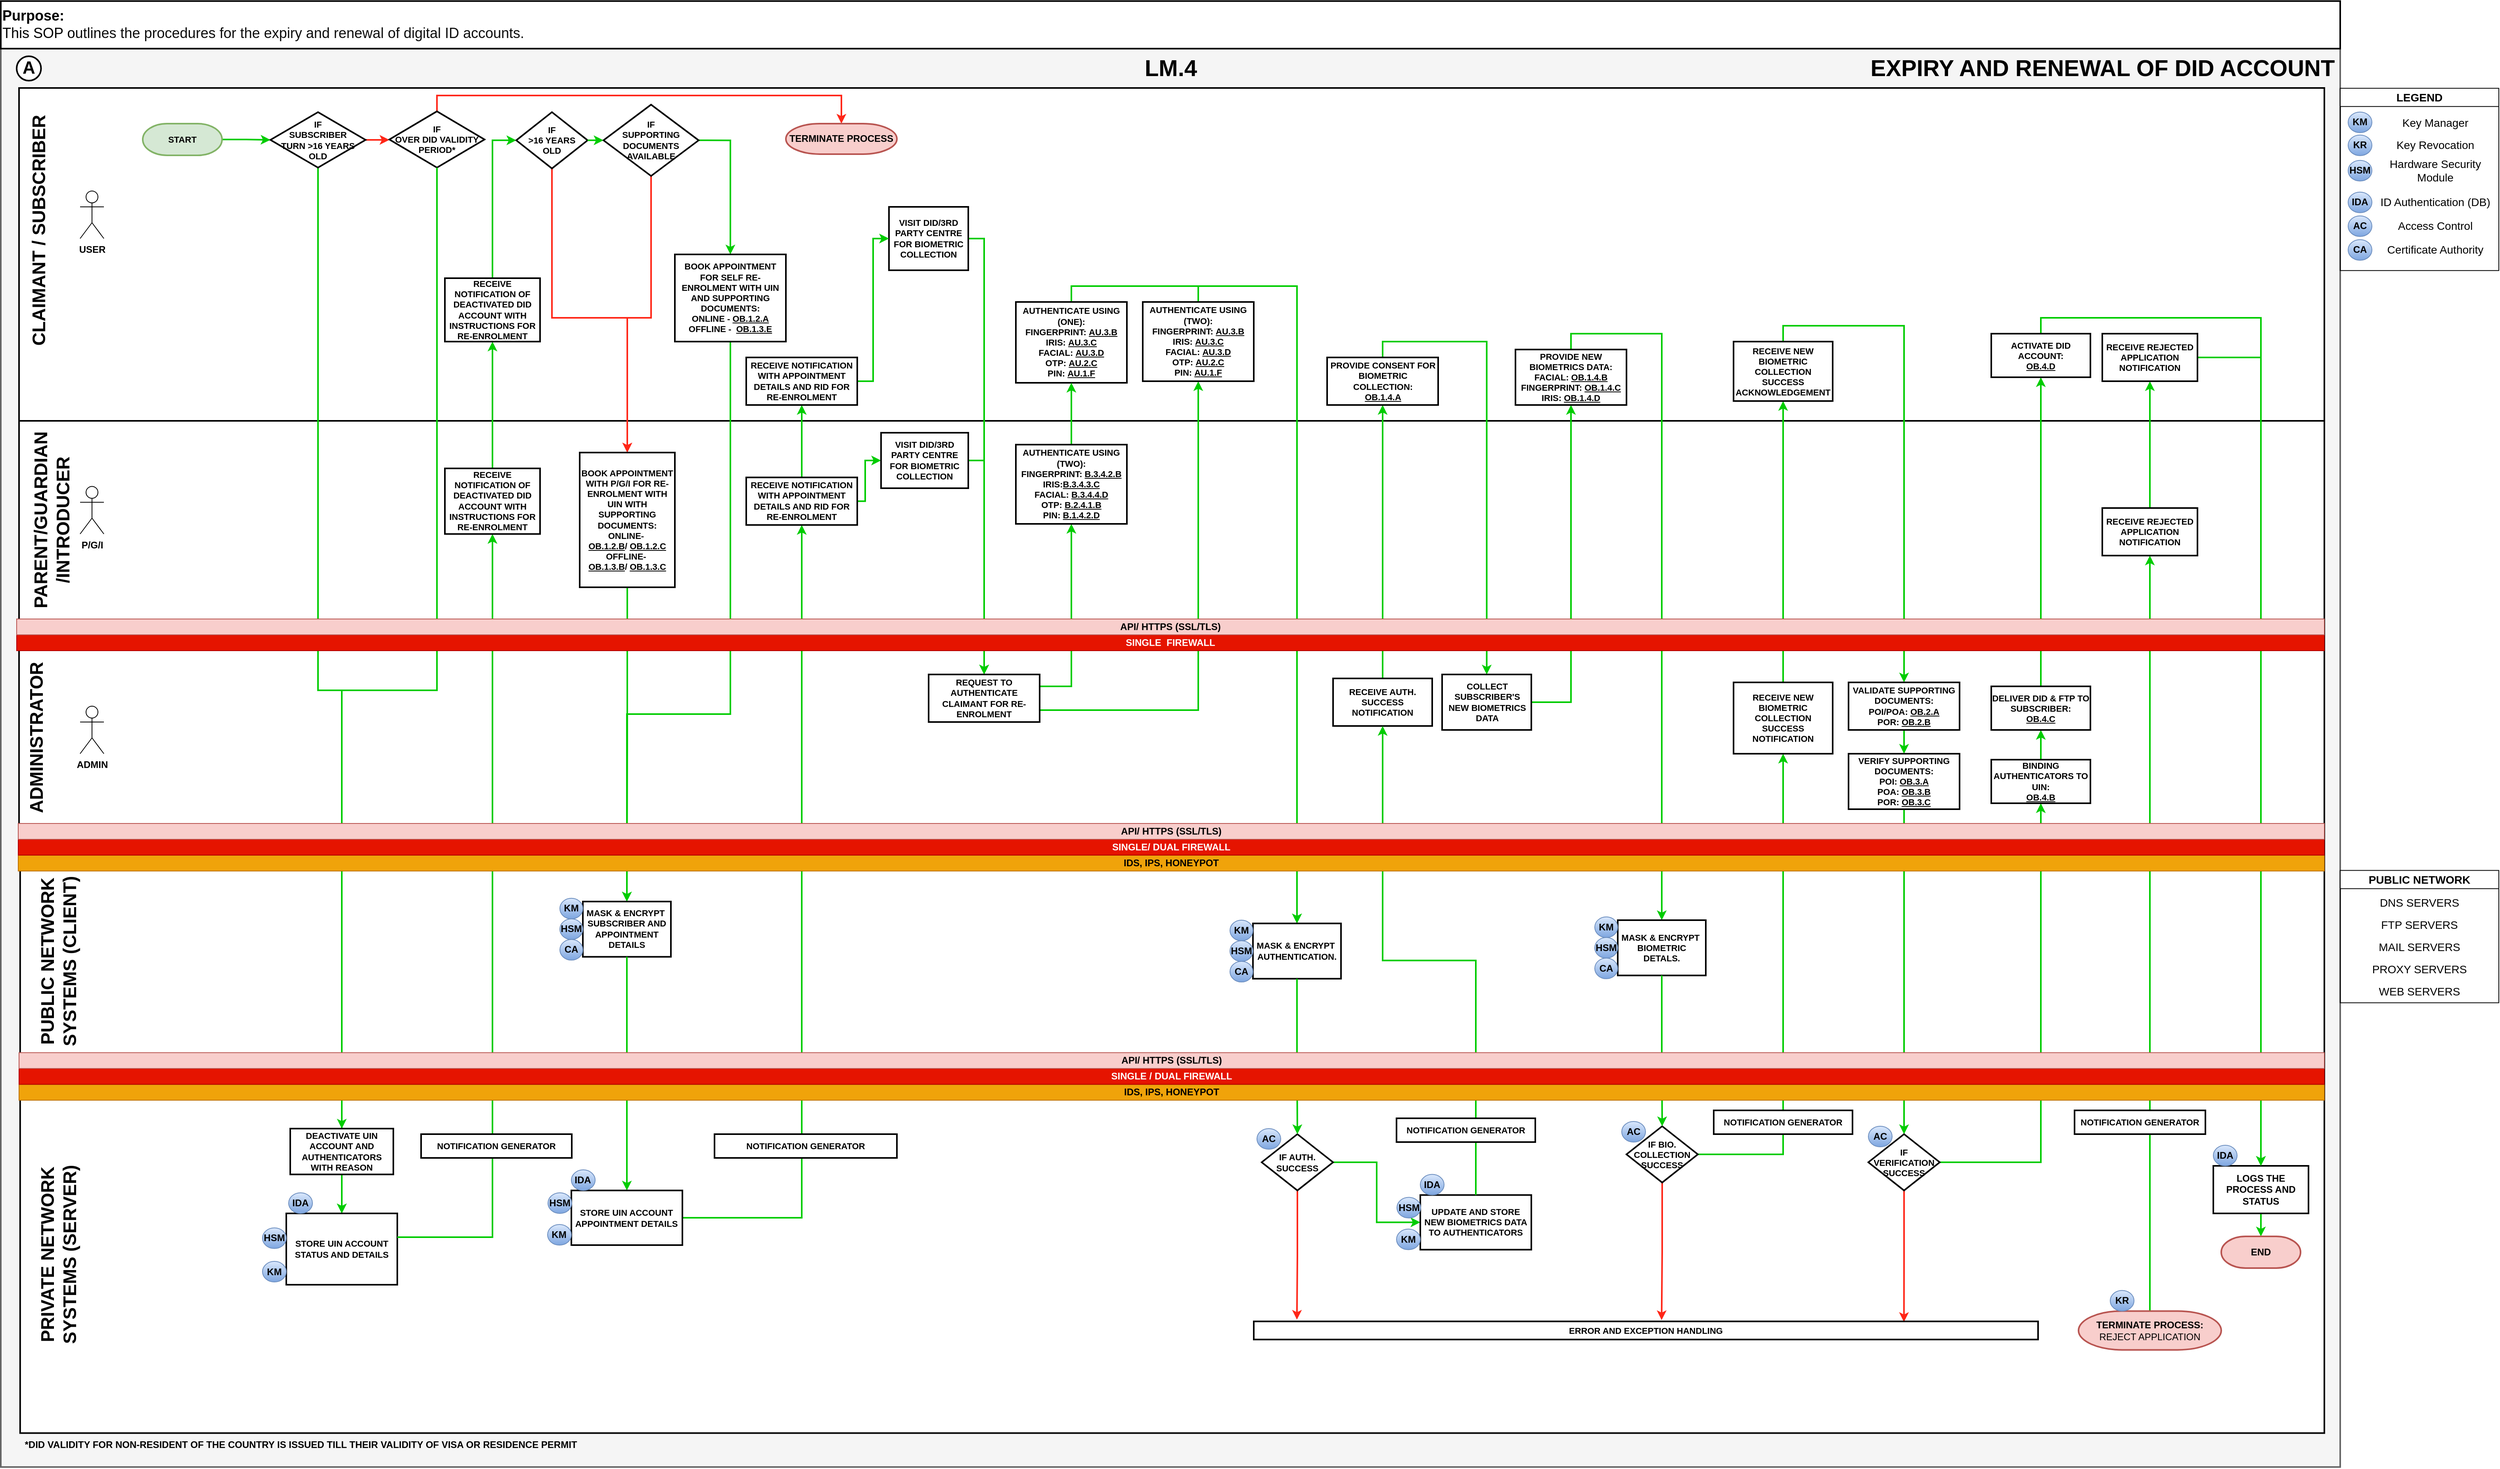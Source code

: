 <mxfile version="24.1.0" type="device">
  <diagram id="bsTosLUH5mfE9uCYUgKQ" name="Page-1">
    <mxGraphModel dx="1050" dy="629" grid="1" gridSize="10" guides="1" tooltips="1" connect="1" arrows="1" fold="1" page="1" pageScale="1" pageWidth="1920" pageHeight="1200" math="0" shadow="0">
      <root>
        <mxCell id="0" />
        <mxCell id="1" parent="0" />
        <mxCell id="t8oGIxHCCfBVZsMOv7Ev-1" value="" style="rounded=0;whiteSpace=wrap;html=1;fontSize=22;fillColor=#f5f5f5;fontColor=#333333;strokeColor=#666666;direction=east;strokeWidth=2;fontStyle=1" parent="1" vertex="1">
          <mxGeometry x="220" y="220" width="2950" height="1790" as="geometry" />
        </mxCell>
        <mxCell id="VvgAosoIfMzqGJNysZm7-22" value="" style="rounded=0;whiteSpace=wrap;html=1;strokeWidth=2;fontStyle=1;" parent="1" vertex="1">
          <mxGeometry x="243" y="690" width="2907" height="270" as="geometry" />
        </mxCell>
        <mxCell id="gReoyINGvB5XyIuWN1SI-45" value="" style="rounded=0;whiteSpace=wrap;html=1;strokeWidth=2;fontStyle=1;" parent="1" vertex="1">
          <mxGeometry x="243" y="960" width="2907" height="250" as="geometry" />
        </mxCell>
        <mxCell id="t8oGIxHCCfBVZsMOv7Ev-2" value="" style="rounded=0;whiteSpace=wrap;html=1;strokeWidth=2;fontStyle=1;fontSize=11;" parent="1" vertex="1">
          <mxGeometry x="244.4" y="1513" width="2905.6" height="454.19" as="geometry" />
        </mxCell>
        <mxCell id="t8oGIxHCCfBVZsMOv7Ev-3" value="" style="rounded=0;whiteSpace=wrap;html=1;strokeWidth=2;fontStyle=1;" parent="1" vertex="1">
          <mxGeometry x="244.4" y="1205.5" width="2905.6" height="307.5" as="geometry" />
        </mxCell>
        <mxCell id="t8oGIxHCCfBVZsMOv7Ev-5" value="" style="rounded=0;whiteSpace=wrap;html=1;strokeWidth=2;fontStyle=1;" parent="1" vertex="1">
          <mxGeometry x="243" y="270" width="2907" height="420" as="geometry" />
        </mxCell>
        <mxCell id="t8oGIxHCCfBVZsMOv7Ev-7" value="CLAIMANT / SUBSCRIBER" style="text;html=1;align=center;verticalAlign=middle;resizable=0;points=[];autosize=1;strokeColor=none;fillColor=none;fontStyle=1;fontSize=23;strokeWidth=2;horizontal=0;" parent="1" vertex="1">
          <mxGeometry x="243" y="300" width="50" height="300" as="geometry" />
        </mxCell>
        <mxCell id="t8oGIxHCCfBVZsMOv7Ev-11" value="A" style="ellipse;whiteSpace=wrap;html=1;aspect=fixed;strokeWidth=2;fontStyle=1;fontSize=22;direction=south;" parent="1" vertex="1">
          <mxGeometry x="240" y="230" width="30.75" height="30.75" as="geometry" />
        </mxCell>
        <mxCell id="t8oGIxHCCfBVZsMOv7Ev-12" value="&lt;font style=&quot;font-size: 14px;&quot;&gt;LEGEND&lt;/font&gt;" style="swimlane;whiteSpace=wrap;html=1;" parent="1" vertex="1">
          <mxGeometry x="3170" y="270.37" width="200" height="230" as="geometry" />
        </mxCell>
        <mxCell id="t8oGIxHCCfBVZsMOv7Ev-13" value="KM" style="ellipse;whiteSpace=wrap;html=1;fillColor=#dae8fc;strokeColor=#6c8ebf;gradientColor=#7ea6e0;fontStyle=1" parent="t8oGIxHCCfBVZsMOv7Ev-12" vertex="1">
          <mxGeometry x="10" y="30" width="30" height="26" as="geometry" />
        </mxCell>
        <mxCell id="t8oGIxHCCfBVZsMOv7Ev-14" value="IDA" style="ellipse;whiteSpace=wrap;html=1;fillColor=#dae8fc;strokeColor=#6c8ebf;gradientColor=#7ea6e0;fontStyle=1" parent="t8oGIxHCCfBVZsMOv7Ev-12" vertex="1">
          <mxGeometry x="10" y="131" width="30" height="26" as="geometry" />
        </mxCell>
        <mxCell id="t8oGIxHCCfBVZsMOv7Ev-15" value="HSM" style="ellipse;whiteSpace=wrap;html=1;fillColor=#dae8fc;strokeColor=#6c8ebf;gradientColor=#7ea6e0;fontStyle=1" parent="t8oGIxHCCfBVZsMOv7Ev-12" vertex="1">
          <mxGeometry x="10" y="91" width="30" height="26" as="geometry" />
        </mxCell>
        <mxCell id="t8oGIxHCCfBVZsMOv7Ev-16" value="KR" style="ellipse;whiteSpace=wrap;html=1;fillColor=#dae8fc;strokeColor=#6c8ebf;gradientColor=#7ea6e0;fontStyle=1" parent="t8oGIxHCCfBVZsMOv7Ev-12" vertex="1">
          <mxGeometry x="10" y="59" width="30" height="26" as="geometry" />
        </mxCell>
        <mxCell id="t8oGIxHCCfBVZsMOv7Ev-17" value="Key Manager" style="text;html=1;strokeColor=none;fillColor=none;align=center;verticalAlign=middle;whiteSpace=wrap;rounded=0;fontSize=14;" parent="t8oGIxHCCfBVZsMOv7Ev-12" vertex="1">
          <mxGeometry x="40" y="30" width="160" height="28" as="geometry" />
        </mxCell>
        <mxCell id="t8oGIxHCCfBVZsMOv7Ev-18" value="Key Revocation" style="text;html=1;strokeColor=none;fillColor=none;align=center;verticalAlign=middle;whiteSpace=wrap;rounded=0;fontSize=14;" parent="t8oGIxHCCfBVZsMOv7Ev-12" vertex="1">
          <mxGeometry x="40" y="58" width="160" height="28" as="geometry" />
        </mxCell>
        <mxCell id="t8oGIxHCCfBVZsMOv7Ev-19" value="Hardware Security Module" style="text;html=1;strokeColor=none;fillColor=none;align=center;verticalAlign=middle;whiteSpace=wrap;rounded=0;fontSize=14;" parent="t8oGIxHCCfBVZsMOv7Ev-12" vertex="1">
          <mxGeometry x="40" y="90" width="160" height="28" as="geometry" />
        </mxCell>
        <mxCell id="t8oGIxHCCfBVZsMOv7Ev-20" value="ID Authentication (DB)" style="text;html=1;strokeColor=none;fillColor=none;align=center;verticalAlign=middle;whiteSpace=wrap;rounded=0;fontSize=14;" parent="t8oGIxHCCfBVZsMOv7Ev-12" vertex="1">
          <mxGeometry x="40" y="130" width="160" height="28" as="geometry" />
        </mxCell>
        <mxCell id="t8oGIxHCCfBVZsMOv7Ev-21" value="AC" style="ellipse;whiteSpace=wrap;html=1;fillColor=#dae8fc;strokeColor=#6c8ebf;gradientColor=#7ea6e0;fontStyle=1" parent="t8oGIxHCCfBVZsMOv7Ev-12" vertex="1">
          <mxGeometry x="10" y="161" width="30" height="26" as="geometry" />
        </mxCell>
        <mxCell id="t8oGIxHCCfBVZsMOv7Ev-22" value="Access Control" style="text;html=1;strokeColor=none;fillColor=none;align=center;verticalAlign=middle;whiteSpace=wrap;rounded=0;fontSize=14;" parent="t8oGIxHCCfBVZsMOv7Ev-12" vertex="1">
          <mxGeometry x="40" y="160" width="160" height="28" as="geometry" />
        </mxCell>
        <mxCell id="t8oGIxHCCfBVZsMOv7Ev-23" value="Certificate Authority" style="text;html=1;strokeColor=none;fillColor=none;align=center;verticalAlign=middle;whiteSpace=wrap;rounded=0;fontSize=14;" parent="t8oGIxHCCfBVZsMOv7Ev-12" vertex="1">
          <mxGeometry x="40" y="190" width="160" height="28" as="geometry" />
        </mxCell>
        <mxCell id="t8oGIxHCCfBVZsMOv7Ev-24" value="CA" style="ellipse;whiteSpace=wrap;html=1;fillColor=#dae8fc;strokeColor=#6c8ebf;gradientColor=#7ea6e0;fontStyle=1" parent="t8oGIxHCCfBVZsMOv7Ev-12" vertex="1">
          <mxGeometry x="10" y="191" width="30" height="26" as="geometry" />
        </mxCell>
        <mxCell id="t8oGIxHCCfBVZsMOv7Ev-25" value="PRIVATE NETWORK&lt;br style=&quot;border-color: var(--border-color);&quot;&gt;SYSTEMS (SERVER)" style="text;html=1;align=center;verticalAlign=middle;resizable=0;points=[];autosize=1;strokeColor=none;fillColor=none;fontStyle=1;fontSize=23;strokeWidth=2;horizontal=0;" parent="1" vertex="1">
          <mxGeometry x="253" y="1622.19" width="80" height="240" as="geometry" />
        </mxCell>
        <mxCell id="t8oGIxHCCfBVZsMOv7Ev-26" value="PUBLIC NETWORK&lt;br style=&quot;border-color: var(--border-color);&quot;&gt;SYSTEMS (CLIENT)" style="text;html=1;align=center;verticalAlign=middle;resizable=0;points=[];autosize=1;strokeColor=none;fillColor=none;fontStyle=1;fontSize=23;strokeWidth=2;horizontal=0;" parent="1" vertex="1">
          <mxGeometry x="253" y="1257.19" width="80" height="230" as="geometry" />
        </mxCell>
        <mxCell id="t8oGIxHCCfBVZsMOv7Ev-33" value="&lt;font style=&quot;font-size: 14px;&quot;&gt;PUBLIC NETWORK&lt;/font&gt;" style="swimlane;whiteSpace=wrap;html=1;" parent="1" vertex="1">
          <mxGeometry x="3170" y="1257.19" width="200" height="167" as="geometry" />
        </mxCell>
        <mxCell id="t8oGIxHCCfBVZsMOv7Ev-34" value="DNS SERVERS" style="text;html=1;strokeColor=none;fillColor=none;align=center;verticalAlign=middle;whiteSpace=wrap;rounded=0;fontSize=14;" parent="t8oGIxHCCfBVZsMOv7Ev-33" vertex="1">
          <mxGeometry y="27" width="200" height="28" as="geometry" />
        </mxCell>
        <mxCell id="t8oGIxHCCfBVZsMOv7Ev-35" value="FTP SERVERS" style="text;html=1;strokeColor=none;fillColor=none;align=center;verticalAlign=middle;whiteSpace=wrap;rounded=0;fontSize=14;" parent="t8oGIxHCCfBVZsMOv7Ev-33" vertex="1">
          <mxGeometry y="55" width="200" height="28" as="geometry" />
        </mxCell>
        <mxCell id="t8oGIxHCCfBVZsMOv7Ev-36" value="MAIL SERVERS" style="text;html=1;strokeColor=none;fillColor=none;align=center;verticalAlign=middle;whiteSpace=wrap;rounded=0;fontSize=14;" parent="t8oGIxHCCfBVZsMOv7Ev-33" vertex="1">
          <mxGeometry y="83" width="200" height="28" as="geometry" />
        </mxCell>
        <mxCell id="t8oGIxHCCfBVZsMOv7Ev-37" value="PROXY SERVERS" style="text;html=1;strokeColor=none;fillColor=none;align=center;verticalAlign=middle;whiteSpace=wrap;rounded=0;fontSize=14;" parent="t8oGIxHCCfBVZsMOv7Ev-33" vertex="1">
          <mxGeometry y="111" width="200" height="28" as="geometry" />
        </mxCell>
        <mxCell id="t8oGIxHCCfBVZsMOv7Ev-38" value="WEB SERVERS" style="text;html=1;strokeColor=none;fillColor=none;align=center;verticalAlign=middle;whiteSpace=wrap;rounded=0;fontSize=14;" parent="t8oGIxHCCfBVZsMOv7Ev-33" vertex="1">
          <mxGeometry y="139" width="200" height="28" as="geometry" />
        </mxCell>
        <mxCell id="t8oGIxHCCfBVZsMOv7Ev-41" value="EXPIRY AND RENEWAL OF DID ACCOUNT" style="text;html=1;align=center;verticalAlign=middle;resizable=0;points=[];autosize=1;strokeColor=none;fillColor=none;fontStyle=1;strokeWidth=2;fontSize=29;" parent="1" vertex="1">
          <mxGeometry x="2565" y="220.37" width="610" height="50" as="geometry" />
        </mxCell>
        <mxCell id="buAgDzbR7j7-b7g-iSKb-22" value="USER" style="shape=umlActor;verticalLabelPosition=bottom;verticalAlign=top;html=1;outlineConnect=0;fontStyle=1" parent="1" vertex="1">
          <mxGeometry x="320" y="400" width="30" height="60" as="geometry" />
        </mxCell>
        <mxCell id="VvgAosoIfMzqGJNysZm7-16" style="edgeStyle=orthogonalEdgeStyle;rounded=0;orthogonalLoop=1;jettySize=auto;html=1;exitX=1;exitY=0.5;exitDx=0;exitDy=0;exitPerimeter=0;entryX=0;entryY=0.5;entryDx=0;entryDy=0;strokeColor=#00CC00;strokeWidth=2;fontStyle=1;" parent="1" source="Joddp9kIxZkXrCVyOgkU-2" target="VvgAosoIfMzqGJNysZm7-8" edge="1">
          <mxGeometry relative="1" as="geometry" />
        </mxCell>
        <mxCell id="Joddp9kIxZkXrCVyOgkU-2" value="&lt;b style=&quot;font-size: 11px;&quot;&gt;START&lt;br&gt;&lt;/b&gt;" style="strokeWidth=2;html=1;shape=mxgraph.flowchart.terminator;whiteSpace=wrap;fillColor=#d5e8d4;strokeColor=#82b366;fontSize=11;" parent="1" vertex="1">
          <mxGeometry x="399" y="314.99" width="100" height="40" as="geometry" />
        </mxCell>
        <mxCell id="VvgAosoIfMzqGJNysZm7-70" style="edgeStyle=orthogonalEdgeStyle;rounded=0;orthogonalLoop=1;jettySize=auto;html=1;exitX=0.5;exitY=0;exitDx=0;exitDy=0;entryX=0.5;entryY=1;entryDx=0;entryDy=0;strokeColor=#00CC00;strokeWidth=2;fontStyle=1;" parent="1" source="Joddp9kIxZkXrCVyOgkU-15" target="VvgAosoIfMzqGJNysZm7-46" edge="1">
          <mxGeometry relative="1" as="geometry" />
        </mxCell>
        <mxCell id="Joddp9kIxZkXrCVyOgkU-15" value="RECEIVE AUTH. SUCCESS NOTIFICATION" style="rounded=0;whiteSpace=wrap;html=1;fontStyle=1;strokeWidth=2;fontSize=11;shape=label;" parent="1" vertex="1">
          <mxGeometry x="1900" y="1015" width="125" height="60" as="geometry" />
        </mxCell>
        <mxCell id="Joddp9kIxZkXrCVyOgkU-38" style="edgeStyle=orthogonalEdgeStyle;rounded=0;orthogonalLoop=1;jettySize=auto;html=1;exitX=0.5;exitY=1;exitDx=0;exitDy=0;entryX=0.5;entryY=0;entryDx=0;entryDy=0;strokeColor=#00CC00;fontStyle=1;strokeWidth=2;" parent="1" edge="1">
          <mxGeometry relative="1" as="geometry">
            <mxPoint x="1176.25" y="459.05" as="sourcePoint" />
          </mxGeometry>
        </mxCell>
        <mxCell id="VvgAosoIfMzqGJNysZm7-100" style="edgeStyle=orthogonalEdgeStyle;rounded=0;orthogonalLoop=1;jettySize=auto;html=1;exitX=0.5;exitY=0;exitDx=0;exitDy=0;exitPerimeter=0;strokeColor=#00CC00;strokeWidth=2;fontStyle=1;" parent="1" source="Joddp9kIxZkXrCVyOgkU-44" target="VvgAosoIfMzqGJNysZm7-99" edge="1">
          <mxGeometry relative="1" as="geometry" />
        </mxCell>
        <mxCell id="Joddp9kIxZkXrCVyOgkU-44" value="&lt;span style=&quot;border-color: var(--border-color);&quot;&gt;&lt;b&gt;TERMINATE PROCESS:&lt;/b&gt;&lt;br&gt;REJECT APPLICATION&lt;br&gt;&lt;/span&gt;" style="strokeWidth=2;html=1;shape=mxgraph.flowchart.terminator;whiteSpace=wrap;fillColor=#f8cecc;strokeColor=#b85450;" parent="1" vertex="1">
          <mxGeometry x="2840" y="1813.19" width="180" height="49" as="geometry" />
        </mxCell>
        <mxCell id="Joddp9kIxZkXrCVyOgkU-50" value="" style="edgeStyle=orthogonalEdgeStyle;rounded=0;orthogonalLoop=1;jettySize=auto;html=1;strokeColor=#00CC00;fontStyle=1;strokeWidth=2;" parent="1" source="Joddp9kIxZkXrCVyOgkU-51" target="Joddp9kIxZkXrCVyOgkU-52" edge="1">
          <mxGeometry relative="1" as="geometry" />
        </mxCell>
        <mxCell id="Joddp9kIxZkXrCVyOgkU-51" value="LOGS THE PROCESS AND STATUS" style="rounded=0;whiteSpace=wrap;html=1;fontStyle=1;strokeWidth=2;shape=label;boundedLbl=1;backgroundOutline=1;size=15;" parent="1" vertex="1">
          <mxGeometry x="3010" y="1630" width="120" height="60" as="geometry" />
        </mxCell>
        <mxCell id="Joddp9kIxZkXrCVyOgkU-52" value="&lt;b&gt;END&lt;/b&gt;" style="strokeWidth=2;html=1;shape=mxgraph.flowchart.terminator;whiteSpace=wrap;fillColor=#f8cecc;strokeColor=#b85450;" parent="1" vertex="1">
          <mxGeometry x="3020" y="1719" width="100" height="40" as="geometry" />
        </mxCell>
        <mxCell id="Joddp9kIxZkXrCVyOgkU-53" value="IDA" style="ellipse;whiteSpace=wrap;html=1;fillColor=#dae8fc;strokeColor=#6c8ebf;gradientColor=#7ea6e0;fontStyle=1" parent="1" vertex="1">
          <mxGeometry x="3010" y="1604" width="30" height="26" as="geometry" />
        </mxCell>
        <mxCell id="Joddp9kIxZkXrCVyOgkU-79" value="ADMINISTRATOR" style="text;html=1;align=center;verticalAlign=middle;resizable=0;points=[];autosize=1;strokeColor=none;fillColor=none;fontStyle=1;fontSize=23;strokeWidth=2;horizontal=0;" parent="1" vertex="1">
          <mxGeometry x="240" y="990" width="50" height="200" as="geometry" />
        </mxCell>
        <mxCell id="Joddp9kIxZkXrCVyOgkU-118" value="ADMIN" style="shape=umlActor;verticalLabelPosition=bottom;verticalAlign=top;html=1;outlineConnect=0;fontStyle=1" parent="1" vertex="1">
          <mxGeometry x="320" y="1050" width="30" height="60" as="geometry" />
        </mxCell>
        <mxCell id="VvgAosoIfMzqGJNysZm7-14" style="edgeStyle=orthogonalEdgeStyle;rounded=0;orthogonalLoop=1;jettySize=auto;html=1;exitX=0.5;exitY=1;exitDx=0;exitDy=0;strokeColor=#00CC00;strokeWidth=2;fontStyle=1;" parent="1" source="VvgAosoIfMzqGJNysZm7-8" target="VvgAosoIfMzqGJNysZm7-10" edge="1">
          <mxGeometry relative="1" as="geometry">
            <Array as="points">
              <mxPoint x="620" y="1030" />
              <mxPoint x="650" y="1030" />
            </Array>
          </mxGeometry>
        </mxCell>
        <mxCell id="VvgAosoIfMzqGJNysZm7-15" style="edgeStyle=orthogonalEdgeStyle;rounded=0;orthogonalLoop=1;jettySize=auto;html=1;exitX=1;exitY=0.5;exitDx=0;exitDy=0;entryX=0;entryY=0.5;entryDx=0;entryDy=0;strokeColor=#FF2617;strokeWidth=2;fontStyle=1;" parent="1" source="VvgAosoIfMzqGJNysZm7-8" target="VvgAosoIfMzqGJNysZm7-9" edge="1">
          <mxGeometry relative="1" as="geometry" />
        </mxCell>
        <mxCell id="VvgAosoIfMzqGJNysZm7-8" value="IF &lt;br&gt;SUBSCRIBER &lt;br&gt;TURN &amp;gt;16 YEARS OLD" style="rounded=0;whiteSpace=wrap;html=1;fontStyle=1;strokeWidth=2;fontSize=11;shape=rhombus;perimeter=rhombusPerimeter;" parent="1" vertex="1">
          <mxGeometry x="560" y="300.52" width="120" height="70" as="geometry" />
        </mxCell>
        <mxCell id="VvgAosoIfMzqGJNysZm7-17" style="edgeStyle=orthogonalEdgeStyle;rounded=0;orthogonalLoop=1;jettySize=auto;html=1;exitX=0.5;exitY=1;exitDx=0;exitDy=0;strokeColor=#00CC00;strokeWidth=2;fontStyle=1;" parent="1" source="2V6NoQW-VZuJGVObwyhm-1" target="VvgAosoIfMzqGJNysZm7-10" edge="1">
          <mxGeometry relative="1" as="geometry" />
        </mxCell>
        <mxCell id="VvgAosoIfMzqGJNysZm7-115" style="edgeStyle=orthogonalEdgeStyle;rounded=0;orthogonalLoop=1;jettySize=auto;html=1;exitX=0.5;exitY=0;exitDx=0;exitDy=0;entryX=0.5;entryY=0;entryDx=0;entryDy=0;entryPerimeter=0;strokeColor=#FF2617;strokeWidth=2;fontStyle=1;" parent="1" source="VvgAosoIfMzqGJNysZm7-9" target="VvgAosoIfMzqGJNysZm7-113" edge="1">
          <mxGeometry relative="1" as="geometry" />
        </mxCell>
        <mxCell id="VvgAosoIfMzqGJNysZm7-9" value="IF &lt;br&gt;OVER DID VALIDITY &lt;br&gt;PERIOD*" style="rounded=0;whiteSpace=wrap;html=1;fontStyle=1;strokeWidth=2;fontSize=11;shape=rhombus;perimeter=rhombusPerimeter;" parent="1" vertex="1">
          <mxGeometry x="710" y="299.47" width="120" height="71.05" as="geometry" />
        </mxCell>
        <mxCell id="VvgAosoIfMzqGJNysZm7-25" style="edgeStyle=orthogonalEdgeStyle;rounded=0;orthogonalLoop=1;jettySize=auto;html=1;exitX=0.5;exitY=0;exitDx=0;exitDy=0;strokeColor=#00CC00;strokeWidth=2;fontStyle=1;" parent="1" source="VvgAosoIfMzqGJNysZm7-27" target="VvgAosoIfMzqGJNysZm7-20" edge="1">
          <mxGeometry relative="1" as="geometry" />
        </mxCell>
        <mxCell id="VvgAosoIfMzqGJNysZm7-43" style="edgeStyle=orthogonalEdgeStyle;rounded=0;orthogonalLoop=1;jettySize=auto;html=1;exitX=0.5;exitY=0;exitDx=0;exitDy=0;entryX=0.5;entryY=1;entryDx=0;entryDy=0;strokeColor=#00CC00;strokeWidth=2;fontStyle=1;" parent="1" source="VvgAosoIfMzqGJNysZm7-47" target="VvgAosoIfMzqGJNysZm7-42" edge="1">
          <mxGeometry relative="1" as="geometry" />
        </mxCell>
        <mxCell id="VvgAosoIfMzqGJNysZm7-10" value="STORE UIN ACCOUNT STATUS AND DETAILS" style="shape=label;whiteSpace=wrap;html=1;boundedLbl=1;backgroundOutline=1;size=15;fontSize=11;rounded=0;fontStyle=1;strokeWidth=2;" parent="1" vertex="1">
          <mxGeometry x="580" y="1690" width="140" height="90" as="geometry" />
        </mxCell>
        <mxCell id="VvgAosoIfMzqGJNysZm7-11" value="HSM" style="ellipse;whiteSpace=wrap;html=1;fillColor=#dae8fc;strokeColor=#6c8ebf;gradientColor=#7ea6e0;fontStyle=1" parent="1" vertex="1">
          <mxGeometry x="550" y="1708.25" width="30" height="26" as="geometry" />
        </mxCell>
        <mxCell id="VvgAosoIfMzqGJNysZm7-12" value="IDA" style="ellipse;whiteSpace=wrap;html=1;fillColor=#dae8fc;strokeColor=#6c8ebf;gradientColor=#7ea6e0;fontStyle=1" parent="1" vertex="1">
          <mxGeometry x="583" y="1664" width="30" height="26" as="geometry" />
        </mxCell>
        <mxCell id="VvgAosoIfMzqGJNysZm7-13" value="KM" style="ellipse;whiteSpace=wrap;html=1;fillColor=#dae8fc;strokeColor=#6c8ebf;gradientColor=#7ea6e0;fontStyle=1" parent="1" vertex="1">
          <mxGeometry x="550" y="1750.56" width="30" height="26" as="geometry" />
        </mxCell>
        <mxCell id="VvgAosoIfMzqGJNysZm7-29" style="edgeStyle=orthogonalEdgeStyle;rounded=0;orthogonalLoop=1;jettySize=auto;html=1;exitX=0.5;exitY=0;exitDx=0;exitDy=0;entryX=0;entryY=0.5;entryDx=0;entryDy=0;strokeColor=#00CC00;strokeWidth=2;fontStyle=1;" parent="1" source="VvgAosoIfMzqGJNysZm7-20" target="VvgAosoIfMzqGJNysZm7-26" edge="1">
          <mxGeometry relative="1" as="geometry" />
        </mxCell>
        <mxCell id="VvgAosoIfMzqGJNysZm7-20" value="RECEIVE NOTIFICATION OF DEACTIVATED DID ACCOUNT WITH INSTRUCTIONS FOR RE-ENROLMENT" style="rounded=0;whiteSpace=wrap;html=1;fontStyle=1;strokeWidth=2;fontSize=11;shape=label;" parent="1" vertex="1">
          <mxGeometry x="780" y="510" width="120" height="80" as="geometry" />
        </mxCell>
        <mxCell id="VvgAosoIfMzqGJNysZm7-23" value="PARENT/GUARDIAN&lt;br&gt;/INTRODUCER" style="text;html=1;align=center;verticalAlign=middle;resizable=0;points=[];autosize=1;strokeColor=none;fillColor=none;fontStyle=1;fontSize=23;strokeWidth=2;horizontal=0;" parent="1" vertex="1">
          <mxGeometry x="244.4" y="695" width="80" height="240" as="geometry" />
        </mxCell>
        <mxCell id="VvgAosoIfMzqGJNysZm7-32" style="edgeStyle=orthogonalEdgeStyle;rounded=0;orthogonalLoop=1;jettySize=auto;html=1;exitX=1;exitY=0.5;exitDx=0;exitDy=0;entryX=0.5;entryY=0;entryDx=0;entryDy=0;strokeColor=#00CC00;strokeWidth=2;fontStyle=1;" parent="1" source="VvgAosoIfMzqGJNysZm7-33" target="VvgAosoIfMzqGJNysZm7-31" edge="1">
          <mxGeometry relative="1" as="geometry">
            <Array as="points">
              <mxPoint x="1140" y="336" />
            </Array>
          </mxGeometry>
        </mxCell>
        <mxCell id="VvgAosoIfMzqGJNysZm7-37" style="edgeStyle=orthogonalEdgeStyle;rounded=0;orthogonalLoop=1;jettySize=auto;html=1;exitX=0.5;exitY=1;exitDx=0;exitDy=0;strokeColor=#FF2617;strokeWidth=2;fontStyle=1;" parent="1" source="VvgAosoIfMzqGJNysZm7-26" target="VvgAosoIfMzqGJNysZm7-35" edge="1">
          <mxGeometry relative="1" as="geometry">
            <Array as="points">
              <mxPoint x="915" y="560" />
              <mxPoint x="1010" y="560" />
            </Array>
          </mxGeometry>
        </mxCell>
        <mxCell id="VvgAosoIfMzqGJNysZm7-26" value="IF &lt;br&gt;&amp;gt;16 YEARS &lt;br&gt;OLD" style="rounded=0;whiteSpace=wrap;html=1;fontStyle=1;strokeWidth=2;fontSize=11;shape=rhombus;perimeter=rhombusPerimeter;" parent="1" vertex="1">
          <mxGeometry x="870" y="300.52" width="90" height="71.05" as="geometry" />
        </mxCell>
        <mxCell id="VvgAosoIfMzqGJNysZm7-28" value="" style="edgeStyle=orthogonalEdgeStyle;rounded=0;orthogonalLoop=1;jettySize=auto;html=1;exitX=1;exitY=0;exitDx=0;exitDy=30;exitPerimeter=0;strokeColor=#00CC00;strokeWidth=2;fontStyle=1;" parent="1" source="VvgAosoIfMzqGJNysZm7-10" target="VvgAosoIfMzqGJNysZm7-27" edge="1">
          <mxGeometry relative="1" as="geometry">
            <mxPoint x="720" y="1735" as="sourcePoint" />
            <mxPoint x="840" y="466" as="targetPoint" />
          </mxGeometry>
        </mxCell>
        <mxCell id="VvgAosoIfMzqGJNysZm7-27" value="RECEIVE NOTIFICATION OF DEACTIVATED DID ACCOUNT WITH INSTRUCTIONS FOR RE-ENROLMENT" style="rounded=0;whiteSpace=wrap;html=1;fontStyle=1;strokeWidth=2;fontSize=11;shape=label;" parent="1" vertex="1">
          <mxGeometry x="780" y="750" width="120" height="82.76" as="geometry" />
        </mxCell>
        <mxCell id="VvgAosoIfMzqGJNysZm7-30" value="*DID VALIDITY FOR NON-RESIDENT OF THE COUNTRY IS ISSUED TILL THEIR VALIDITY OF VISA OR RESIDENCE PERMIT" style="text;html=1;align=center;verticalAlign=middle;resizable=0;points=[];autosize=1;strokeColor=none;fillColor=none;fontStyle=1" parent="1" vertex="1">
          <mxGeometry x="238" y="1967.19" width="720" height="30" as="geometry" />
        </mxCell>
        <mxCell id="VvgAosoIfMzqGJNysZm7-40" style="edgeStyle=orthogonalEdgeStyle;rounded=0;orthogonalLoop=1;jettySize=auto;html=1;exitX=0.5;exitY=1;exitDx=0;exitDy=0;strokeColor=#00CC00;strokeWidth=2;fontStyle=1;entryX=0.5;entryY=0;entryDx=0;entryDy=0;" parent="1" source="VvgAosoIfMzqGJNysZm7-31" target="VvgAosoIfMzqGJNysZm7-117" edge="1">
          <mxGeometry relative="1" as="geometry">
            <Array as="points">
              <mxPoint x="1140" y="1060" />
              <mxPoint x="1009" y="1060" />
            </Array>
            <mxPoint x="1030" y="1290" as="targetPoint" />
          </mxGeometry>
        </mxCell>
        <mxCell id="VvgAosoIfMzqGJNysZm7-31" value="BOOK APPOINTMENT FOR SELF RE-ENROLMENT WITH UIN AND SUPPORTING DOCUMENTS:&lt;br&gt;ONLINE -&amp;nbsp;&lt;u&gt;OB.1.2.A&lt;/u&gt;&lt;br&gt;OFFLINE -&amp;nbsp;&amp;nbsp;&lt;u&gt;OB.1.3.E&lt;/u&gt;" style="rounded=0;whiteSpace=wrap;html=1;fontStyle=1;strokeWidth=2;fontSize=11;shape=label;" parent="1" vertex="1">
          <mxGeometry x="1070" y="480" width="140" height="110" as="geometry" />
        </mxCell>
        <mxCell id="VvgAosoIfMzqGJNysZm7-34" value="" style="edgeStyle=orthogonalEdgeStyle;rounded=0;orthogonalLoop=1;jettySize=auto;html=1;exitX=1;exitY=0.5;exitDx=0;exitDy=0;entryX=0;entryY=0.5;entryDx=0;entryDy=0;strokeColor=#00CC00;strokeWidth=2;fontStyle=1;" parent="1" source="VvgAosoIfMzqGJNysZm7-26" target="VvgAosoIfMzqGJNysZm7-33" edge="1">
          <mxGeometry relative="1" as="geometry">
            <mxPoint x="960" y="336" as="sourcePoint" />
            <mxPoint x="1140" y="335" as="targetPoint" />
          </mxGeometry>
        </mxCell>
        <mxCell id="VvgAosoIfMzqGJNysZm7-36" style="edgeStyle=orthogonalEdgeStyle;rounded=0;orthogonalLoop=1;jettySize=auto;html=1;exitX=0.5;exitY=1;exitDx=0;exitDy=0;strokeColor=#FF2617;strokeWidth=2;fontStyle=1;" parent="1" source="VvgAosoIfMzqGJNysZm7-33" target="VvgAosoIfMzqGJNysZm7-35" edge="1">
          <mxGeometry relative="1" as="geometry">
            <Array as="points">
              <mxPoint x="1040" y="560" />
              <mxPoint x="1010" y="560" />
            </Array>
          </mxGeometry>
        </mxCell>
        <mxCell id="VvgAosoIfMzqGJNysZm7-33" value="IF &lt;br&gt;SUPPORTING DOCUMENTS AVAILABLE" style="rounded=0;whiteSpace=wrap;html=1;fontStyle=1;strokeWidth=2;fontSize=11;shape=rhombus;perimeter=rhombusPerimeter;" parent="1" vertex="1">
          <mxGeometry x="980" y="291.05" width="120" height="90" as="geometry" />
        </mxCell>
        <mxCell id="VvgAosoIfMzqGJNysZm7-39" value="" style="edgeStyle=orthogonalEdgeStyle;rounded=0;orthogonalLoop=1;jettySize=auto;html=1;exitX=0.5;exitY=1;exitDx=0;exitDy=0;entryX=0.5;entryY=0;entryDx=0;entryDy=0;strokeColor=#00CC00;strokeWidth=2;fontStyle=1;" parent="1" source="VvgAosoIfMzqGJNysZm7-35" target="VvgAosoIfMzqGJNysZm7-117" edge="1">
          <mxGeometry x="0.816" relative="1" as="geometry">
            <mxPoint as="offset" />
          </mxGeometry>
        </mxCell>
        <mxCell id="VvgAosoIfMzqGJNysZm7-35" value="BOOK APPOINTMENT WITH P/G/I FOR RE-ENROLMENT WITH UIN WITH SUPPORTING DOCUMENTS:&lt;br&gt;ONLINE-&amp;nbsp;&lt;br&gt;&lt;u style=&quot;border-color: var(--border-color);&quot;&gt;OB.1.2.B&lt;/u&gt;/&amp;nbsp;&lt;span style=&quot;border-color: var(--border-color);&quot;&gt;&lt;u style=&quot;border-color: var(--border-color);&quot;&gt;OB.1.2.C&lt;/u&gt;&lt;br&gt;OFFLINE-&amp;nbsp;&lt;br&gt;&lt;u style=&quot;border-color: var(--border-color);&quot;&gt;OB.1.3.B&lt;/u&gt;/&amp;nbsp;&lt;u style=&quot;border-color: var(--border-color);&quot;&gt;OB.1.3.C&lt;/u&gt;&lt;br&gt;&lt;/span&gt;" style="rounded=0;whiteSpace=wrap;html=1;fontStyle=1;strokeWidth=2;fontSize=11;shape=label;" parent="1" vertex="1">
          <mxGeometry x="950" y="730" width="120" height="170" as="geometry" />
        </mxCell>
        <mxCell id="VvgAosoIfMzqGJNysZm7-55" style="edgeStyle=orthogonalEdgeStyle;rounded=0;orthogonalLoop=1;jettySize=auto;html=1;exitX=1;exitY=0.5;exitDx=0;exitDy=0;strokeColor=#00CC00;strokeWidth=2;fontStyle=1;" parent="1" source="VvgAosoIfMzqGJNysZm7-41" target="VvgAosoIfMzqGJNysZm7-54" edge="1">
          <mxGeometry relative="1" as="geometry" />
        </mxCell>
        <mxCell id="VvgAosoIfMzqGJNysZm7-41" value="VISIT DID/3RD PARTY CENTRE FOR BIOMETRIC COLLECTION" style="rounded=0;whiteSpace=wrap;html=1;fontStyle=1;strokeWidth=2;fontSize=11;shape=label;" parent="1" vertex="1">
          <mxGeometry x="1340" y="420" width="100" height="80" as="geometry" />
        </mxCell>
        <mxCell id="VvgAosoIfMzqGJNysZm7-45" style="edgeStyle=orthogonalEdgeStyle;rounded=0;orthogonalLoop=1;jettySize=auto;html=1;exitX=1;exitY=0.5;exitDx=0;exitDy=0;entryX=0;entryY=0.5;entryDx=0;entryDy=0;strokeColor=#00CC00;strokeWidth=2;fontStyle=1;" parent="1" source="VvgAosoIfMzqGJNysZm7-42" target="VvgAosoIfMzqGJNysZm7-41" edge="1">
          <mxGeometry relative="1" as="geometry" />
        </mxCell>
        <mxCell id="VvgAosoIfMzqGJNysZm7-42" value="RECEIVE NOTIFICATION WITH APPOINTMENT DETAILS AND RID FOR RE-ENROLMENT" style="rounded=0;whiteSpace=wrap;html=1;fontStyle=1;strokeWidth=2;fontSize=11;shape=label;" parent="1" vertex="1">
          <mxGeometry x="1160" y="610" width="140" height="60" as="geometry" />
        </mxCell>
        <mxCell id="VvgAosoIfMzqGJNysZm7-73" style="edgeStyle=orthogonalEdgeStyle;rounded=0;orthogonalLoop=1;jettySize=auto;html=1;exitX=0.5;exitY=0;exitDx=0;exitDy=0;strokeColor=#00CC00;strokeWidth=2;fontStyle=1;" parent="1" source="VvgAosoIfMzqGJNysZm7-46" target="VvgAosoIfMzqGJNysZm7-72" edge="1">
          <mxGeometry relative="1" as="geometry" />
        </mxCell>
        <mxCell id="VvgAosoIfMzqGJNysZm7-46" value="PROVIDE CONSENT FOR BIOMETRIC COLLECTION:&lt;br&gt;&lt;u&gt;OB.1.4.A&lt;/u&gt;" style="rounded=0;whiteSpace=wrap;html=1;fontStyle=1;strokeWidth=2;fontSize=11;shape=label;" parent="1" vertex="1">
          <mxGeometry x="1892.5" y="610" width="140" height="60" as="geometry" />
        </mxCell>
        <mxCell id="VvgAosoIfMzqGJNysZm7-48" value="" style="edgeStyle=orthogonalEdgeStyle;rounded=0;orthogonalLoop=1;jettySize=auto;html=1;exitX=1;exitY=0.5;exitDx=0;exitDy=0;entryX=0.5;entryY=1;entryDx=0;entryDy=0;strokeColor=#00CC00;strokeWidth=2;fontStyle=1;" parent="1" source="T4eYnGq-xv6OqT4PlKEi-6" target="VvgAosoIfMzqGJNysZm7-47" edge="1">
          <mxGeometry relative="1" as="geometry">
            <mxPoint x="720" y="1750" as="sourcePoint" />
            <mxPoint x="1230" y="670" as="targetPoint" />
          </mxGeometry>
        </mxCell>
        <mxCell id="VvgAosoIfMzqGJNysZm7-51" style="edgeStyle=orthogonalEdgeStyle;rounded=0;orthogonalLoop=1;jettySize=auto;html=1;exitX=1;exitY=0.5;exitDx=0;exitDy=0;entryX=0;entryY=0.5;entryDx=0;entryDy=0;strokeColor=#00CC00;strokeWidth=2;fontStyle=1;" parent="1" source="VvgAosoIfMzqGJNysZm7-47" target="VvgAosoIfMzqGJNysZm7-50" edge="1">
          <mxGeometry relative="1" as="geometry">
            <Array as="points">
              <mxPoint x="1310" y="791" />
              <mxPoint x="1310" y="740" />
            </Array>
          </mxGeometry>
        </mxCell>
        <mxCell id="VvgAosoIfMzqGJNysZm7-47" value="RECEIVE NOTIFICATION WITH APPOINTMENT DETAILS AND RID FOR RE-ENROLMENT" style="rounded=0;whiteSpace=wrap;html=1;fontStyle=1;strokeWidth=2;fontSize=11;shape=label;" parent="1" vertex="1">
          <mxGeometry x="1160" y="761.38" width="140" height="60" as="geometry" />
        </mxCell>
        <mxCell id="VvgAosoIfMzqGJNysZm7-56" style="edgeStyle=orthogonalEdgeStyle;rounded=0;orthogonalLoop=1;jettySize=auto;html=1;exitX=1;exitY=0.5;exitDx=0;exitDy=0;strokeColor=#00CC00;strokeWidth=2;fontStyle=1;" parent="1" source="VvgAosoIfMzqGJNysZm7-50" target="VvgAosoIfMzqGJNysZm7-54" edge="1">
          <mxGeometry relative="1" as="geometry" />
        </mxCell>
        <mxCell id="VvgAosoIfMzqGJNysZm7-50" value="VISIT DID/3RD PARTY CENTRE FOR BIOMETRIC COLLECTION" style="rounded=0;whiteSpace=wrap;html=1;fontStyle=1;strokeWidth=2;fontSize=11;shape=label;" parent="1" vertex="1">
          <mxGeometry x="1330" y="705" width="110" height="70" as="geometry" />
        </mxCell>
        <mxCell id="VvgAosoIfMzqGJNysZm7-60" style="edgeStyle=orthogonalEdgeStyle;rounded=0;orthogonalLoop=1;jettySize=auto;html=1;exitX=1;exitY=0.25;exitDx=0;exitDy=0;entryX=0.5;entryY=1;entryDx=0;entryDy=0;strokeColor=#00CC00;strokeWidth=2;fontStyle=1;" parent="1" source="VvgAosoIfMzqGJNysZm7-54" target="VvgAosoIfMzqGJNysZm7-58" edge="1">
          <mxGeometry relative="1" as="geometry" />
        </mxCell>
        <mxCell id="VvgAosoIfMzqGJNysZm7-63" style="edgeStyle=orthogonalEdgeStyle;rounded=0;orthogonalLoop=1;jettySize=auto;html=1;exitX=1;exitY=0.75;exitDx=0;exitDy=0;entryX=0.5;entryY=1;entryDx=0;entryDy=0;strokeColor=#00CC00;strokeWidth=2;fontStyle=1;" parent="1" source="VvgAosoIfMzqGJNysZm7-54" target="VvgAosoIfMzqGJNysZm7-62" edge="1">
          <mxGeometry relative="1" as="geometry" />
        </mxCell>
        <mxCell id="VvgAosoIfMzqGJNysZm7-54" value="REQUEST TO AUTHENTICATE CLAIMANT FOR RE-ENROLMENT" style="rounded=0;whiteSpace=wrap;html=1;fontStyle=1;strokeWidth=2;fontSize=11;shape=label;" parent="1" vertex="1">
          <mxGeometry x="1390" y="1010" width="140" height="60" as="geometry" />
        </mxCell>
        <mxCell id="VvgAosoIfMzqGJNysZm7-66" style="edgeStyle=orthogonalEdgeStyle;rounded=0;orthogonalLoop=1;jettySize=auto;html=1;exitX=0.5;exitY=0;exitDx=0;exitDy=0;strokeColor=#00CC00;strokeWidth=2;fontStyle=1;entryX=0.5;entryY=0;entryDx=0;entryDy=0;" parent="1" source="VvgAosoIfMzqGJNysZm7-57" target="VvgAosoIfMzqGJNysZm7-122" edge="1">
          <mxGeometry relative="1" as="geometry" />
        </mxCell>
        <mxCell id="VvgAosoIfMzqGJNysZm7-57" value="AUTHENTICATE USING (ONE):&lt;br style=&quot;border-color: var(--border-color);&quot;&gt;&lt;span style=&quot;border-color: var(--border-color);&quot;&gt;FINGERPRINT:&amp;nbsp;&lt;u style=&quot;border-color: var(--border-color);&quot;&gt;AU.3.B&lt;/u&gt;&lt;br style=&quot;border-color: var(--border-color);&quot;&gt;IRIS:&amp;nbsp;&lt;u style=&quot;border-color: var(--border-color);&quot;&gt;AU.3.C&lt;/u&gt;&lt;br style=&quot;border-color: var(--border-color);&quot;&gt;FACIAL:&amp;nbsp;&lt;u style=&quot;border-color: var(--border-color);&quot;&gt;AU.3.D&lt;/u&gt;&lt;br style=&quot;border-color: var(--border-color);&quot;&gt;OTP:&amp;nbsp;&lt;u style=&quot;border-color: var(--border-color);&quot;&gt;AU.2.C&lt;br&gt;&lt;/u&gt;PIN:&amp;nbsp;&lt;u style=&quot;border-color: var(--border-color);&quot;&gt;AU.1.F&lt;/u&gt;&lt;br&gt;&lt;/span&gt;" style="rounded=0;whiteSpace=wrap;html=1;fontStyle=1;strokeWidth=2;fontSize=11;shape=label;" parent="1" vertex="1">
          <mxGeometry x="1500" y="540" width="140" height="102" as="geometry" />
        </mxCell>
        <mxCell id="VvgAosoIfMzqGJNysZm7-61" style="edgeStyle=orthogonalEdgeStyle;rounded=0;orthogonalLoop=1;jettySize=auto;html=1;exitX=0.5;exitY=0;exitDx=0;exitDy=0;entryX=0.5;entryY=1;entryDx=0;entryDy=0;strokeColor=#00CC00;strokeWidth=2;fontStyle=1;" parent="1" source="VvgAosoIfMzqGJNysZm7-58" target="VvgAosoIfMzqGJNysZm7-57" edge="1">
          <mxGeometry relative="1" as="geometry" />
        </mxCell>
        <mxCell id="VvgAosoIfMzqGJNysZm7-58" value="AUTHENTICATE USING (TWO):&lt;br style=&quot;border-color: var(--border-color);&quot;&gt;FINGERPRINT:&amp;nbsp;&lt;u style=&quot;border-color: var(--border-color);&quot;&gt;B.3.4.2.B&lt;/u&gt;&lt;br style=&quot;border-color: var(--border-color);&quot;&gt;IRIS:&lt;u style=&quot;border-color: var(--border-color);&quot;&gt;B.3.4.3.C&lt;/u&gt;&lt;br style=&quot;border-color: var(--border-color);&quot;&gt;FACIAL:&amp;nbsp;&lt;u style=&quot;border-color: var(--border-color);&quot;&gt;B.3.4.4.D&lt;/u&gt;&lt;br style=&quot;border-color: var(--border-color);&quot;&gt;OTP:&amp;nbsp;&lt;u style=&quot;border-color: var(--border-color);&quot;&gt;B.2.4.1.B&lt;/u&gt;&lt;span style=&quot;border-color: var(--border-color);&quot;&gt;&lt;br&gt;PIN:&amp;nbsp;&lt;u&gt;B.1.4.2.D&lt;/u&gt;&lt;br&gt;&lt;/span&gt;" style="rounded=0;whiteSpace=wrap;html=1;fontStyle=1;strokeWidth=2;fontSize=11;shape=label;" parent="1" vertex="1">
          <mxGeometry x="1500" y="720" width="140" height="100" as="geometry" />
        </mxCell>
        <mxCell id="VvgAosoIfMzqGJNysZm7-67" style="edgeStyle=orthogonalEdgeStyle;rounded=0;orthogonalLoop=1;jettySize=auto;html=1;exitX=0.5;exitY=0;exitDx=0;exitDy=0;strokeColor=#00CC00;strokeWidth=2;fontStyle=1;entryX=0.5;entryY=0;entryDx=0;entryDy=0;" parent="1" source="VvgAosoIfMzqGJNysZm7-62" target="VvgAosoIfMzqGJNysZm7-122" edge="1">
          <mxGeometry relative="1" as="geometry" />
        </mxCell>
        <mxCell id="VvgAosoIfMzqGJNysZm7-62" value="AUTHENTICATE USING (TWO):&lt;br style=&quot;border-color: var(--border-color);&quot;&gt;&lt;span style=&quot;border-color: var(--border-color);&quot;&gt;FINGERPRINT:&amp;nbsp;&lt;u style=&quot;border-color: var(--border-color);&quot;&gt;AU.3.B&lt;/u&gt;&lt;br style=&quot;border-color: var(--border-color);&quot;&gt;IRIS:&amp;nbsp;&lt;u style=&quot;border-color: var(--border-color);&quot;&gt;AU.3.C&lt;/u&gt;&lt;br style=&quot;border-color: var(--border-color);&quot;&gt;FACIAL:&amp;nbsp;&lt;u style=&quot;border-color: var(--border-color);&quot;&gt;AU.3.D&lt;/u&gt;&lt;br style=&quot;border-color: var(--border-color);&quot;&gt;OTP:&amp;nbsp;&lt;u style=&quot;border-color: var(--border-color);&quot;&gt;AU.2.C&lt;br style=&quot;border-color: var(--border-color);&quot;&gt;&lt;/u&gt;PIN:&amp;nbsp;&lt;u style=&quot;border-color: var(--border-color);&quot;&gt;AU.1.F&lt;/u&gt;&lt;br&gt;&lt;/span&gt;" style="rounded=0;whiteSpace=wrap;html=1;fontStyle=1;strokeWidth=2;fontSize=11;shape=label;" parent="1" vertex="1">
          <mxGeometry x="1660" y="540" width="140" height="100" as="geometry" />
        </mxCell>
        <mxCell id="VvgAosoIfMzqGJNysZm7-64" value="P/G/I" style="shape=umlActor;verticalLabelPosition=bottom;verticalAlign=top;html=1;outlineConnect=0;fontStyle=1" parent="1" vertex="1">
          <mxGeometry x="320" y="772.76" width="30" height="60" as="geometry" />
        </mxCell>
        <mxCell id="VvgAosoIfMzqGJNysZm7-68" style="edgeStyle=orthogonalEdgeStyle;rounded=0;orthogonalLoop=1;jettySize=auto;html=1;exitX=1;exitY=0.5;exitDx=0;exitDy=0;entryX=0;entryY=0.5;entryDx=0;entryDy=0;strokeColor=#00CC00;strokeWidth=2;fontStyle=1;" parent="1" source="VvgAosoIfMzqGJNysZm7-65" target="T4eYnGq-xv6OqT4PlKEi-25" edge="1">
          <mxGeometry relative="1" as="geometry" />
        </mxCell>
        <mxCell id="VvgAosoIfMzqGJNysZm7-98" style="edgeStyle=orthogonalEdgeStyle;rounded=0;orthogonalLoop=1;jettySize=auto;html=1;exitX=0.5;exitY=1;exitDx=0;exitDy=0;strokeColor=#FF2617;strokeWidth=2;fontStyle=1;entryX=0.055;entryY=-0.095;entryDx=0;entryDy=0;entryPerimeter=0;" parent="1" source="VvgAosoIfMzqGJNysZm7-65" target="VvgAosoIfMzqGJNysZm7-110" edge="1">
          <mxGeometry relative="1" as="geometry">
            <mxPoint x="1855" y="1820" as="targetPoint" />
          </mxGeometry>
        </mxCell>
        <mxCell id="VvgAosoIfMzqGJNysZm7-65" value="IF AUTH. SUCCESS" style="rounded=0;whiteSpace=wrap;html=1;fontStyle=1;strokeWidth=2;fontSize=11;shape=rhombus;perimeter=rhombusPerimeter;" parent="1" vertex="1">
          <mxGeometry x="1810" y="1590" width="90" height="71.05" as="geometry" />
        </mxCell>
        <mxCell id="VvgAosoIfMzqGJNysZm7-44" value="NOTIFICATION GENERATOR" style="rounded=0;whiteSpace=wrap;html=1;fontStyle=1;strokeWidth=2;fontSize=11;shape=label;" parent="1" vertex="1">
          <mxGeometry x="1120" y="1590" width="230" height="30" as="geometry" />
        </mxCell>
        <mxCell id="Joddp9kIxZkXrCVyOgkU-19" value="NOTIFICATION GENERATOR" style="rounded=0;whiteSpace=wrap;html=1;fontStyle=1;strokeWidth=2;fontSize=11;shape=label;" parent="1" vertex="1">
          <mxGeometry x="750" y="1590" width="190" height="30" as="geometry" />
        </mxCell>
        <mxCell id="VvgAosoIfMzqGJNysZm7-75" style="edgeStyle=orthogonalEdgeStyle;rounded=0;orthogonalLoop=1;jettySize=auto;html=1;exitX=1;exitY=0.5;exitDx=0;exitDy=0;strokeColor=#00CC00;strokeWidth=2;fontStyle=1;" parent="1" source="VvgAosoIfMzqGJNysZm7-72" target="VvgAosoIfMzqGJNysZm7-74" edge="1">
          <mxGeometry relative="1" as="geometry" />
        </mxCell>
        <mxCell id="VvgAosoIfMzqGJNysZm7-72" value="COLLECT SUBSCRIBER&#39;S NEW BIOMETRICS DATA" style="rounded=0;whiteSpace=wrap;html=1;fontStyle=1;strokeWidth=2;fontSize=11;shape=label;" parent="1" vertex="1">
          <mxGeometry x="2037.5" y="1010" width="112.5" height="70" as="geometry" />
        </mxCell>
        <mxCell id="VvgAosoIfMzqGJNysZm7-77" style="edgeStyle=orthogonalEdgeStyle;rounded=0;orthogonalLoop=1;jettySize=auto;html=1;exitX=0.5;exitY=0;exitDx=0;exitDy=0;strokeColor=#00CC00;strokeWidth=2;fontStyle=1;entryX=0.5;entryY=0;entryDx=0;entryDy=0;" parent="1" source="VvgAosoIfMzqGJNysZm7-74" target="VvgAosoIfMzqGJNysZm7-127" edge="1">
          <mxGeometry relative="1" as="geometry" />
        </mxCell>
        <mxCell id="VvgAosoIfMzqGJNysZm7-74" value="PROVIDE NEW BIOMETRICS DATA:&lt;br&gt;FACIAL:&amp;nbsp;&lt;u&gt;OB.1.4.B&lt;/u&gt;&lt;br&gt;FINGERPRINT:&amp;nbsp;&lt;u style=&quot;border-color: var(--border-color);&quot;&gt;OB.1.4.C&lt;/u&gt;&lt;br&gt;IRIS:&amp;nbsp;&lt;u style=&quot;border-color: var(--border-color);&quot;&gt;OB.1.4.D&lt;/u&gt;" style="rounded=0;whiteSpace=wrap;html=1;fontStyle=1;strokeWidth=2;fontSize=11;shape=label;" parent="1" vertex="1">
          <mxGeometry x="2130" y="600" width="140" height="70" as="geometry" />
        </mxCell>
        <mxCell id="VvgAosoIfMzqGJNysZm7-81" style="edgeStyle=orthogonalEdgeStyle;rounded=0;orthogonalLoop=1;jettySize=auto;html=1;exitX=1;exitY=0.5;exitDx=0;exitDy=0;entryX=0.5;entryY=1;entryDx=0;entryDy=0;strokeColor=#00CC00;strokeWidth=2;fontStyle=1;" parent="1" source="VvgAosoIfMzqGJNysZm7-76" target="VvgAosoIfMzqGJNysZm7-80" edge="1">
          <mxGeometry relative="1" as="geometry" />
        </mxCell>
        <mxCell id="VvgAosoIfMzqGJNysZm7-111" style="edgeStyle=orthogonalEdgeStyle;rounded=0;orthogonalLoop=1;jettySize=auto;html=1;exitX=0.5;exitY=1;exitDx=0;exitDy=0;strokeColor=#FF2617;strokeWidth=2;fontStyle=1;entryX=0.52;entryY=-0.073;entryDx=0;entryDy=0;entryPerimeter=0;" parent="1" source="VvgAosoIfMzqGJNysZm7-76" target="VvgAosoIfMzqGJNysZm7-110" edge="1">
          <mxGeometry relative="1" as="geometry" />
        </mxCell>
        <mxCell id="VvgAosoIfMzqGJNysZm7-76" value="IF BIO. COLLECTION SUCCESS" style="rounded=0;whiteSpace=wrap;html=1;fontStyle=1;strokeWidth=2;fontSize=11;shape=rhombus;perimeter=rhombusPerimeter;" parent="1" vertex="1">
          <mxGeometry x="2270" y="1580" width="90" height="71.05" as="geometry" />
        </mxCell>
        <mxCell id="VvgAosoIfMzqGJNysZm7-79" value="NOTIFICATION GENERATOR" style="rounded=0;whiteSpace=wrap;html=1;fontStyle=1;strokeWidth=2;fontSize=11;fillColor=default;strokeColor=default;" parent="1" vertex="1">
          <mxGeometry x="2380" y="1560" width="175" height="30" as="geometry" />
        </mxCell>
        <mxCell id="VvgAosoIfMzqGJNysZm7-83" style="edgeStyle=orthogonalEdgeStyle;rounded=0;orthogonalLoop=1;jettySize=auto;html=1;exitX=0.5;exitY=0;exitDx=0;exitDy=0;entryX=0.5;entryY=1;entryDx=0;entryDy=0;strokeColor=#00CC00;strokeWidth=2;fontStyle=1;" parent="1" source="VvgAosoIfMzqGJNysZm7-80" target="VvgAosoIfMzqGJNysZm7-82" edge="1">
          <mxGeometry relative="1" as="geometry" />
        </mxCell>
        <mxCell id="VvgAosoIfMzqGJNysZm7-80" value="RECEIVE NEW BIOMETRIC COLLECTION SUCCESS NOTIFICATION" style="rounded=0;whiteSpace=wrap;html=1;fontStyle=1;strokeWidth=2;fontSize=11;shape=label;" parent="1" vertex="1">
          <mxGeometry x="2405" y="1020" width="125" height="90" as="geometry" />
        </mxCell>
        <mxCell id="VvgAosoIfMzqGJNysZm7-85" style="edgeStyle=orthogonalEdgeStyle;rounded=0;orthogonalLoop=1;jettySize=auto;html=1;exitX=0.5;exitY=0;exitDx=0;exitDy=0;strokeColor=#00CC00;strokeWidth=2;fontStyle=1;" parent="1" source="VvgAosoIfMzqGJNysZm7-82" target="VvgAosoIfMzqGJNysZm7-84" edge="1">
          <mxGeometry relative="1" as="geometry" />
        </mxCell>
        <mxCell id="VvgAosoIfMzqGJNysZm7-82" value="RECEIVE NEW BIOMETRIC COLLECTION SUCCESS ACKNOWLEDGEMENT" style="rounded=0;whiteSpace=wrap;html=1;fontStyle=1;strokeWidth=2;fontSize=11;shape=label;" parent="1" vertex="1">
          <mxGeometry x="2405" y="590" width="125" height="75" as="geometry" />
        </mxCell>
        <mxCell id="VvgAosoIfMzqGJNysZm7-87" style="edgeStyle=orthogonalEdgeStyle;rounded=0;orthogonalLoop=1;jettySize=auto;html=1;exitX=0.5;exitY=1;exitDx=0;exitDy=0;strokeColor=#00CC00;strokeWidth=2;fontStyle=1;" parent="1" source="VvgAosoIfMzqGJNysZm7-84" target="VvgAosoIfMzqGJNysZm7-86" edge="1">
          <mxGeometry relative="1" as="geometry" />
        </mxCell>
        <mxCell id="VvgAosoIfMzqGJNysZm7-84" value="VALIDATE SUPPORTING DOCUMENTS:&lt;br&gt;POI/POA: &lt;u&gt;OB.2.A&lt;/u&gt;&lt;br&gt;POR: &lt;u&gt;OB.2.B&lt;/u&gt;" style="rounded=0;whiteSpace=wrap;html=1;fontStyle=1;strokeWidth=2;fontSize=11;shape=label;" parent="1" vertex="1">
          <mxGeometry x="2550" y="1020" width="140" height="60" as="geometry" />
        </mxCell>
        <mxCell id="VvgAosoIfMzqGJNysZm7-89" style="edgeStyle=orthogonalEdgeStyle;rounded=0;orthogonalLoop=1;jettySize=auto;html=1;exitX=0.5;exitY=1;exitDx=0;exitDy=0;strokeColor=#00CC00;strokeWidth=2;fontStyle=1;" parent="1" source="VvgAosoIfMzqGJNysZm7-86" target="VvgAosoIfMzqGJNysZm7-88" edge="1">
          <mxGeometry relative="1" as="geometry" />
        </mxCell>
        <mxCell id="VvgAosoIfMzqGJNysZm7-86" value="VERIFY SUPPORTING DOCUMENTS:&lt;br&gt;POI: &lt;u&gt;OB.3.A&lt;/u&gt;&lt;br&gt;POA: &lt;u&gt;OB.3.B&lt;br&gt;&lt;/u&gt;POR:&amp;nbsp;&lt;u style=&quot;border-color: var(--border-color);&quot;&gt;OB.3.C&lt;/u&gt;&lt;u&gt;&lt;br&gt;&lt;/u&gt;" style="rounded=0;whiteSpace=wrap;html=1;fontStyle=1;strokeWidth=2;fontSize=11;shape=label;" parent="1" vertex="1">
          <mxGeometry x="2550" y="1110" width="140" height="70" as="geometry" />
        </mxCell>
        <mxCell id="VvgAosoIfMzqGJNysZm7-91" style="edgeStyle=orthogonalEdgeStyle;rounded=0;orthogonalLoop=1;jettySize=auto;html=1;exitX=1;exitY=0.5;exitDx=0;exitDy=0;entryX=0.5;entryY=1;entryDx=0;entryDy=0;strokeColor=#00CC00;strokeWidth=2;fontStyle=1;" parent="1" source="VvgAosoIfMzqGJNysZm7-88" target="VvgAosoIfMzqGJNysZm7-90" edge="1">
          <mxGeometry relative="1" as="geometry" />
        </mxCell>
        <mxCell id="VvgAosoIfMzqGJNysZm7-97" style="edgeStyle=orthogonalEdgeStyle;rounded=0;orthogonalLoop=1;jettySize=auto;html=1;exitX=0.5;exitY=1;exitDx=0;exitDy=0;strokeColor=#FF2617;strokeWidth=2;fontStyle=1;entryX=0.829;entryY=0.032;entryDx=0;entryDy=0;entryPerimeter=0;" parent="1" source="VvgAosoIfMzqGJNysZm7-88" target="VvgAosoIfMzqGJNysZm7-110" edge="1">
          <mxGeometry relative="1" as="geometry" />
        </mxCell>
        <mxCell id="VvgAosoIfMzqGJNysZm7-88" value="IF VERIFICATION SUCCESS" style="rounded=0;whiteSpace=wrap;html=1;fontStyle=1;strokeWidth=2;fontSize=11;shape=rhombus;perimeter=rhombusPerimeter;" parent="1" vertex="1">
          <mxGeometry x="2575" y="1590" width="90" height="71.05" as="geometry" />
        </mxCell>
        <mxCell id="VvgAosoIfMzqGJNysZm7-93" style="edgeStyle=orthogonalEdgeStyle;rounded=0;orthogonalLoop=1;jettySize=auto;html=1;exitX=0.5;exitY=0;exitDx=0;exitDy=0;strokeColor=#00CC00;strokeWidth=2;fontStyle=1;" parent="1" source="VvgAosoIfMzqGJNysZm7-90" target="VvgAosoIfMzqGJNysZm7-92" edge="1">
          <mxGeometry relative="1" as="geometry" />
        </mxCell>
        <mxCell id="VvgAosoIfMzqGJNysZm7-90" value="BINDING AUTHENTICATORS TO UIN:&lt;br&gt;&lt;u&gt;OB.4.B&lt;/u&gt;" style="rounded=0;whiteSpace=wrap;html=1;fontStyle=1;strokeWidth=2;fontSize=11;shape=label;" parent="1" vertex="1">
          <mxGeometry x="2730" y="1117.5" width="125" height="55" as="geometry" />
        </mxCell>
        <mxCell id="VvgAosoIfMzqGJNysZm7-95" style="edgeStyle=orthogonalEdgeStyle;rounded=0;orthogonalLoop=1;jettySize=auto;html=1;exitX=0.5;exitY=0;exitDx=0;exitDy=0;entryX=0.5;entryY=1;entryDx=0;entryDy=0;strokeColor=#00CC00;strokeWidth=2;fontStyle=1;" parent="1" source="VvgAosoIfMzqGJNysZm7-92" target="VvgAosoIfMzqGJNysZm7-94" edge="1">
          <mxGeometry relative="1" as="geometry" />
        </mxCell>
        <mxCell id="VvgAosoIfMzqGJNysZm7-92" value="DELIVER DID &amp;amp; FTP TO SUBSCRIBER:&lt;br&gt;&lt;u&gt;OB.4.C&lt;/u&gt;" style="rounded=0;whiteSpace=wrap;html=1;fontStyle=1;strokeWidth=2;fontSize=11;shape=label;" parent="1" vertex="1">
          <mxGeometry x="2730" y="1025" width="125" height="55" as="geometry" />
        </mxCell>
        <mxCell id="VvgAosoIfMzqGJNysZm7-96" style="edgeStyle=orthogonalEdgeStyle;rounded=0;orthogonalLoop=1;jettySize=auto;html=1;exitX=0.5;exitY=0;exitDx=0;exitDy=0;strokeColor=#00CC00;strokeWidth=2;fontStyle=1;" parent="1" source="VvgAosoIfMzqGJNysZm7-94" target="Joddp9kIxZkXrCVyOgkU-51" edge="1">
          <mxGeometry relative="1" as="geometry" />
        </mxCell>
        <mxCell id="VvgAosoIfMzqGJNysZm7-94" value="ACTIVATE DID ACCOUNT:&lt;br&gt;&lt;u&gt;OB.4.D&lt;/u&gt;" style="rounded=0;whiteSpace=wrap;html=1;fontStyle=1;strokeWidth=2;fontSize=11;shape=label;" parent="1" vertex="1">
          <mxGeometry x="2730" y="580" width="125" height="55" as="geometry" />
        </mxCell>
        <mxCell id="VvgAosoIfMzqGJNysZm7-102" style="edgeStyle=orthogonalEdgeStyle;rounded=0;orthogonalLoop=1;jettySize=auto;html=1;exitX=0.5;exitY=0;exitDx=0;exitDy=0;strokeColor=#00CC00;strokeWidth=2;fontStyle=1;" parent="1" source="VvgAosoIfMzqGJNysZm7-99" target="VvgAosoIfMzqGJNysZm7-101" edge="1">
          <mxGeometry relative="1" as="geometry" />
        </mxCell>
        <mxCell id="VvgAosoIfMzqGJNysZm7-99" value="RECEIVE REJECTED APPLICATION NOTIFICATION" style="rounded=0;whiteSpace=wrap;html=1;fontStyle=1;strokeWidth=2;fontSize=11;shape=label;" parent="1" vertex="1">
          <mxGeometry x="2870" y="800" width="120" height="60" as="geometry" />
        </mxCell>
        <mxCell id="VvgAosoIfMzqGJNysZm7-103" style="edgeStyle=orthogonalEdgeStyle;rounded=0;orthogonalLoop=1;jettySize=auto;html=1;exitX=1;exitY=0.5;exitDx=0;exitDy=0;strokeColor=#00CC00;strokeWidth=2;fontStyle=1;" parent="1" source="VvgAosoIfMzqGJNysZm7-101" target="Joddp9kIxZkXrCVyOgkU-51" edge="1">
          <mxGeometry relative="1" as="geometry" />
        </mxCell>
        <mxCell id="VvgAosoIfMzqGJNysZm7-101" value="RECEIVE&amp;nbsp;REJECTED APPLICATION NOTIFICATION" style="rounded=0;whiteSpace=wrap;html=1;fontStyle=1;strokeWidth=2;fontSize=11;shape=label;" parent="1" vertex="1">
          <mxGeometry x="2870" y="580" width="120" height="60" as="geometry" />
        </mxCell>
        <mxCell id="VvgAosoIfMzqGJNysZm7-104" value="KR" style="ellipse;whiteSpace=wrap;html=1;fillColor=#dae8fc;strokeColor=#6c8ebf;gradientColor=#7ea6e0;fontStyle=1" parent="1" vertex="1">
          <mxGeometry x="2880" y="1787.19" width="30" height="26" as="geometry" />
        </mxCell>
        <mxCell id="VvgAosoIfMzqGJNysZm7-105" value="AC" style="ellipse;whiteSpace=wrap;html=1;fillColor=#dae8fc;strokeColor=#6c8ebf;gradientColor=#7ea6e0;fontStyle=1" parent="1" vertex="1">
          <mxGeometry x="2575" y="1580" width="30" height="26" as="geometry" />
        </mxCell>
        <mxCell id="VvgAosoIfMzqGJNysZm7-106" value="AC" style="ellipse;whiteSpace=wrap;html=1;fillColor=#dae8fc;strokeColor=#6c8ebf;gradientColor=#7ea6e0;fontStyle=1" parent="1" vertex="1">
          <mxGeometry x="2264" y="1574" width="30" height="26" as="geometry" />
        </mxCell>
        <mxCell id="VvgAosoIfMzqGJNysZm7-107" value="AC" style="ellipse;whiteSpace=wrap;html=1;fillColor=#dae8fc;strokeColor=#6c8ebf;gradientColor=#7ea6e0;fontStyle=1" parent="1" vertex="1">
          <mxGeometry x="1804" y="1583" width="30" height="26" as="geometry" />
        </mxCell>
        <mxCell id="VvgAosoIfMzqGJNysZm7-110" value="ERROR AND EXCEPTION HANDLING" style="rounded=0;whiteSpace=wrap;html=1;fontStyle=1;strokeWidth=2;fontSize=11;fillColor=default;strokeColor=default;" parent="1" vertex="1">
          <mxGeometry x="1800" y="1826.26" width="989" height="22.87" as="geometry" />
        </mxCell>
        <mxCell id="VvgAosoIfMzqGJNysZm7-112" value="NOTIFICATION GENERATOR" style="rounded=0;whiteSpace=wrap;html=1;fontStyle=1;strokeWidth=2;fontSize=11;fillColor=default;strokeColor=default;" parent="1" vertex="1">
          <mxGeometry x="2835" y="1560" width="165" height="30" as="geometry" />
        </mxCell>
        <mxCell id="VvgAosoIfMzqGJNysZm7-113" value="&lt;span style=&quot;border-color: var(--border-color);&quot;&gt;&lt;b&gt;TERMINATE PROCESS&lt;/b&gt;&lt;br&gt;&lt;/span&gt;" style="strokeWidth=2;html=1;shape=mxgraph.flowchart.terminator;whiteSpace=wrap;fillColor=#f8cecc;strokeColor=#b85450;" parent="1" vertex="1">
          <mxGeometry x="1210" y="314.99" width="140" height="38.48" as="geometry" />
        </mxCell>
        <mxCell id="VvgAosoIfMzqGJNysZm7-116" value="" style="group" parent="1" vertex="1" connectable="0">
          <mxGeometry x="925" y="1292.38" width="220" height="78" as="geometry" />
        </mxCell>
        <mxCell id="VvgAosoIfMzqGJNysZm7-117" value="MASK &amp;amp; ENCRYPT&amp;nbsp; SUBSCRIBER AND APPOINTMENT DETAILS" style="rounded=0;whiteSpace=wrap;html=1;fontStyle=1;strokeWidth=2;fontSize=11;container=0;" parent="VvgAosoIfMzqGJNysZm7-116" vertex="1">
          <mxGeometry x="28.97" y="4.13" width="111.03" height="69.75" as="geometry" />
        </mxCell>
        <mxCell id="VvgAosoIfMzqGJNysZm7-118" value="KM" style="ellipse;whiteSpace=wrap;html=1;fillColor=#dae8fc;strokeColor=#6c8ebf;gradientColor=#7ea6e0;fontStyle=1" parent="VvgAosoIfMzqGJNysZm7-116" vertex="1">
          <mxGeometry width="28.966" height="26" as="geometry" />
        </mxCell>
        <mxCell id="VvgAosoIfMzqGJNysZm7-119" value="HSM" style="ellipse;whiteSpace=wrap;html=1;fillColor=#dae8fc;strokeColor=#6c8ebf;gradientColor=#7ea6e0;fontStyle=1" parent="VvgAosoIfMzqGJNysZm7-116" vertex="1">
          <mxGeometry y="26" width="28.966" height="26" as="geometry" />
        </mxCell>
        <mxCell id="VvgAosoIfMzqGJNysZm7-120" value="CA" style="ellipse;whiteSpace=wrap;html=1;fillColor=#dae8fc;strokeColor=#6c8ebf;gradientColor=#7ea6e0;fontStyle=1" parent="VvgAosoIfMzqGJNysZm7-116" vertex="1">
          <mxGeometry y="52" width="28.966" height="26" as="geometry" />
        </mxCell>
        <mxCell id="VvgAosoIfMzqGJNysZm7-121" value="" style="group" parent="1" vertex="1" connectable="0">
          <mxGeometry x="1770" y="1320" width="220" height="78" as="geometry" />
        </mxCell>
        <mxCell id="VvgAosoIfMzqGJNysZm7-122" value="MASK &amp;amp; ENCRYPT&amp;nbsp; AUTHENTICATION." style="rounded=0;whiteSpace=wrap;html=1;fontStyle=1;strokeWidth=2;fontSize=11;container=0;" parent="VvgAosoIfMzqGJNysZm7-121" vertex="1">
          <mxGeometry x="28.97" y="4.13" width="111.03" height="69.75" as="geometry" />
        </mxCell>
        <mxCell id="VvgAosoIfMzqGJNysZm7-123" value="KM" style="ellipse;whiteSpace=wrap;html=1;fillColor=#dae8fc;strokeColor=#6c8ebf;gradientColor=#7ea6e0;fontStyle=1" parent="VvgAosoIfMzqGJNysZm7-121" vertex="1">
          <mxGeometry width="28.966" height="26" as="geometry" />
        </mxCell>
        <mxCell id="VvgAosoIfMzqGJNysZm7-124" value="HSM" style="ellipse;whiteSpace=wrap;html=1;fillColor=#dae8fc;strokeColor=#6c8ebf;gradientColor=#7ea6e0;fontStyle=1" parent="VvgAosoIfMzqGJNysZm7-121" vertex="1">
          <mxGeometry y="26" width="28.966" height="26" as="geometry" />
        </mxCell>
        <mxCell id="VvgAosoIfMzqGJNysZm7-125" value="CA" style="ellipse;whiteSpace=wrap;html=1;fillColor=#dae8fc;strokeColor=#6c8ebf;gradientColor=#7ea6e0;fontStyle=1" parent="VvgAosoIfMzqGJNysZm7-121" vertex="1">
          <mxGeometry y="52" width="28.966" height="26" as="geometry" />
        </mxCell>
        <mxCell id="VvgAosoIfMzqGJNysZm7-126" value="" style="group" parent="1" vertex="1" connectable="0">
          <mxGeometry x="2230" y="1315.88" width="220" height="78" as="geometry" />
        </mxCell>
        <mxCell id="VvgAosoIfMzqGJNysZm7-127" value="MASK &amp;amp; ENCRYPT&amp;nbsp; BIOMETRIC DETALS." style="rounded=0;whiteSpace=wrap;html=1;fontStyle=1;strokeWidth=2;fontSize=11;container=0;" parent="VvgAosoIfMzqGJNysZm7-126" vertex="1">
          <mxGeometry x="28.97" y="4.13" width="111.03" height="69.75" as="geometry" />
        </mxCell>
        <mxCell id="VvgAosoIfMzqGJNysZm7-128" value="KM" style="ellipse;whiteSpace=wrap;html=1;fillColor=#dae8fc;strokeColor=#6c8ebf;gradientColor=#7ea6e0;fontStyle=1" parent="VvgAosoIfMzqGJNysZm7-126" vertex="1">
          <mxGeometry width="28.966" height="26" as="geometry" />
        </mxCell>
        <mxCell id="VvgAosoIfMzqGJNysZm7-129" value="HSM" style="ellipse;whiteSpace=wrap;html=1;fillColor=#dae8fc;strokeColor=#6c8ebf;gradientColor=#7ea6e0;fontStyle=1" parent="VvgAosoIfMzqGJNysZm7-126" vertex="1">
          <mxGeometry y="26" width="28.966" height="26" as="geometry" />
        </mxCell>
        <mxCell id="VvgAosoIfMzqGJNysZm7-130" value="CA" style="ellipse;whiteSpace=wrap;html=1;fillColor=#dae8fc;strokeColor=#6c8ebf;gradientColor=#7ea6e0;fontStyle=1" parent="VvgAosoIfMzqGJNysZm7-126" vertex="1">
          <mxGeometry y="52" width="28.966" height="26" as="geometry" />
        </mxCell>
        <mxCell id="VvgAosoIfMzqGJNysZm7-131" value="LM.4" style="text;html=1;align=center;verticalAlign=middle;resizable=0;points=[];autosize=1;strokeColor=none;fillColor=none;fontStyle=1;strokeWidth=2;fontSize=29;" parent="1" vertex="1">
          <mxGeometry x="1650" y="220.37" width="90" height="50" as="geometry" />
        </mxCell>
        <mxCell id="2V6NoQW-VZuJGVObwyhm-2" value="" style="edgeStyle=orthogonalEdgeStyle;rounded=0;orthogonalLoop=1;jettySize=auto;html=1;exitX=0.5;exitY=1;exitDx=0;exitDy=0;strokeColor=#00CC00;strokeWidth=2;fontStyle=1;" parent="1" source="VvgAosoIfMzqGJNysZm7-9" target="2V6NoQW-VZuJGVObwyhm-1" edge="1">
          <mxGeometry relative="1" as="geometry">
            <mxPoint x="770" y="371" as="sourcePoint" />
            <mxPoint x="650" y="1690" as="targetPoint" />
            <Array as="points">
              <mxPoint x="770" y="1030" />
              <mxPoint x="650" y="1030" />
            </Array>
          </mxGeometry>
        </mxCell>
        <mxCell id="2V6NoQW-VZuJGVObwyhm-1" value="DEACTIVATE UIN ACCOUNT AND AUTHENTICATORS WITH REASON" style="rounded=0;whiteSpace=wrap;html=1;fontStyle=1;strokeWidth=2;fontSize=11;shape=label;" parent="1" vertex="1">
          <mxGeometry x="585" y="1583" width="130" height="57.81" as="geometry" />
        </mxCell>
        <mxCell id="T4eYnGq-xv6OqT4PlKEi-1" style="edgeStyle=orthogonalEdgeStyle;rounded=0;orthogonalLoop=1;jettySize=auto;html=1;exitX=0.5;exitY=1;exitDx=0;exitDy=0;entryX=0.5;entryY=0;entryDx=0;entryDy=0;strokeColor=#00CC00;strokeWidth=2;fontStyle=1;" parent="1" source="VvgAosoIfMzqGJNysZm7-127" target="VvgAosoIfMzqGJNysZm7-76" edge="1">
          <mxGeometry relative="1" as="geometry" />
        </mxCell>
        <mxCell id="T4eYnGq-xv6OqT4PlKEi-2" style="edgeStyle=orthogonalEdgeStyle;rounded=0;orthogonalLoop=1;jettySize=auto;html=1;exitX=0.5;exitY=1;exitDx=0;exitDy=0;entryX=0.5;entryY=0;entryDx=0;entryDy=0;strokeColor=#00CC00;strokeWidth=2;fontStyle=1;" parent="1" source="VvgAosoIfMzqGJNysZm7-122" target="VvgAosoIfMzqGJNysZm7-65" edge="1">
          <mxGeometry relative="1" as="geometry" />
        </mxCell>
        <mxCell id="T4eYnGq-xv6OqT4PlKEi-4" style="edgeStyle=orthogonalEdgeStyle;rounded=0;orthogonalLoop=1;jettySize=auto;html=1;exitX=0.5;exitY=1;exitDx=0;exitDy=0;entryX=0.5;entryY=0;entryDx=0;entryDy=0;strokeColor=#00CC00;startArrow=none;startFill=0;strokeWidth=2;fontStyle=1;" parent="1" source="VvgAosoIfMzqGJNysZm7-117" target="T4eYnGq-xv6OqT4PlKEi-6" edge="1">
          <mxGeometry relative="1" as="geometry" />
        </mxCell>
        <mxCell id="VvgAosoIfMzqGJNysZm7-6" value="" style="group" parent="1" vertex="1" connectable="0">
          <mxGeometry x="240" y="940" width="2910" height="40" as="geometry" />
        </mxCell>
        <mxCell id="VvgAosoIfMzqGJNysZm7-4" value="SINGLE&amp;nbsp; FIREWALL" style="shape=label;whiteSpace=wrap;html=1;boundedLbl=1;backgroundOutline=1;darkOpacity=0.05;darkOpacity2=0.1;fillColor=#e51400;fontColor=#ffffff;strokeColor=#B20000;rounded=0;fontStyle=1" parent="VvgAosoIfMzqGJNysZm7-6" vertex="1">
          <mxGeometry y="20" width="2910.0" height="20" as="geometry" />
        </mxCell>
        <mxCell id="VvgAosoIfMzqGJNysZm7-5" value="API/ HTTPS (SSL/TLS)" style="shape=label;whiteSpace=wrap;html=1;boundedLbl=1;backgroundOutline=1;darkOpacity=0.05;darkOpacity2=0.1;fillColor=#f8cecc;strokeColor=#b85450;rounded=0;fontStyle=1" parent="VvgAosoIfMzqGJNysZm7-6" vertex="1">
          <mxGeometry width="2910.0" height="20" as="geometry" />
        </mxCell>
        <mxCell id="T4eYnGq-xv6OqT4PlKEi-10" value="" style="group" parent="1" vertex="1" connectable="0">
          <mxGeometry x="909.49" y="1635.05" width="170" height="94.95" as="geometry" />
        </mxCell>
        <mxCell id="T4eYnGq-xv6OqT4PlKEi-6" value="STORE UIN ACCOUNT APPOINTMENT DETAILS" style="shape=label;whiteSpace=wrap;html=1;boundedLbl=1;backgroundOutline=1;size=15;fontSize=11;rounded=0;fontStyle=1;strokeWidth=2;" parent="T4eYnGq-xv6OqT4PlKEi-10" vertex="1">
          <mxGeometry x="30" y="26" width="140" height="68.95" as="geometry" />
        </mxCell>
        <mxCell id="T4eYnGq-xv6OqT4PlKEi-7" value="HSM" style="ellipse;whiteSpace=wrap;html=1;fillColor=#dae8fc;strokeColor=#6c8ebf;gradientColor=#7ea6e0;fontStyle=1" parent="T4eYnGq-xv6OqT4PlKEi-10" vertex="1">
          <mxGeometry x="0.51" y="28.95" width="30" height="26" as="geometry" />
        </mxCell>
        <mxCell id="T4eYnGq-xv6OqT4PlKEi-8" value="IDA" style="ellipse;whiteSpace=wrap;html=1;fillColor=#dae8fc;strokeColor=#6c8ebf;gradientColor=#7ea6e0;fontStyle=1" parent="T4eYnGq-xv6OqT4PlKEi-10" vertex="1">
          <mxGeometry x="30" width="30" height="26" as="geometry" />
        </mxCell>
        <mxCell id="T4eYnGq-xv6OqT4PlKEi-9" value="KM" style="ellipse;whiteSpace=wrap;html=1;fillColor=#dae8fc;strokeColor=#6c8ebf;gradientColor=#7ea6e0;fontStyle=1" parent="T4eYnGq-xv6OqT4PlKEi-10" vertex="1">
          <mxGeometry y="68.95" width="30" height="26" as="geometry" />
        </mxCell>
        <mxCell id="T4eYnGq-xv6OqT4PlKEi-24" value="" style="group" parent="1" vertex="1" connectable="0">
          <mxGeometry x="1980" y="1640.81" width="170" height="94.95" as="geometry" />
        </mxCell>
        <mxCell id="T4eYnGq-xv6OqT4PlKEi-25" value="UPDATE AND STORE NEW BIOMETRICS DATA TO AUTHENTICATORS" style="shape=label;whiteSpace=wrap;html=1;boundedLbl=1;backgroundOutline=1;size=15;fontSize=11;rounded=0;fontStyle=1;strokeWidth=2;" parent="T4eYnGq-xv6OqT4PlKEi-24" vertex="1">
          <mxGeometry x="30" y="26" width="140" height="68.95" as="geometry" />
        </mxCell>
        <mxCell id="T4eYnGq-xv6OqT4PlKEi-26" value="HSM" style="ellipse;whiteSpace=wrap;html=1;fillColor=#dae8fc;strokeColor=#6c8ebf;gradientColor=#7ea6e0;fontStyle=1" parent="T4eYnGq-xv6OqT4PlKEi-24" vertex="1">
          <mxGeometry x="0.51" y="28.95" width="30" height="26" as="geometry" />
        </mxCell>
        <mxCell id="T4eYnGq-xv6OqT4PlKEi-27" value="IDA" style="ellipse;whiteSpace=wrap;html=1;fillColor=#dae8fc;strokeColor=#6c8ebf;gradientColor=#7ea6e0;fontStyle=1" parent="T4eYnGq-xv6OqT4PlKEi-24" vertex="1">
          <mxGeometry x="30" width="30" height="26" as="geometry" />
        </mxCell>
        <mxCell id="T4eYnGq-xv6OqT4PlKEi-28" value="KM" style="ellipse;whiteSpace=wrap;html=1;fillColor=#dae8fc;strokeColor=#6c8ebf;gradientColor=#7ea6e0;fontStyle=1" parent="T4eYnGq-xv6OqT4PlKEi-24" vertex="1">
          <mxGeometry y="68.95" width="30" height="26" as="geometry" />
        </mxCell>
        <mxCell id="T4eYnGq-xv6OqT4PlKEi-29" style="edgeStyle=orthogonalEdgeStyle;rounded=0;orthogonalLoop=1;jettySize=auto;html=1;exitX=0.5;exitY=0;exitDx=0;exitDy=0;strokeColor=#00CC00;strokeWidth=2;fontStyle=1;" parent="1" source="T4eYnGq-xv6OqT4PlKEi-25" target="Joddp9kIxZkXrCVyOgkU-15" edge="1">
          <mxGeometry relative="1" as="geometry" />
        </mxCell>
        <mxCell id="t8oGIxHCCfBVZsMOv7Ev-181" value="" style="group" parent="1" vertex="1" connectable="0">
          <mxGeometry x="243" y="1487.19" width="2907" height="60" as="geometry" />
        </mxCell>
        <mxCell id="t8oGIxHCCfBVZsMOv7Ev-182" value="" style="group" parent="t8oGIxHCCfBVZsMOv7Ev-181" vertex="1" connectable="0">
          <mxGeometry y="20" width="2907" height="40" as="geometry" />
        </mxCell>
        <mxCell id="t8oGIxHCCfBVZsMOv7Ev-184" value="IDS, IPS, HONEYPOT" style="shape=label;whiteSpace=wrap;html=1;boundedLbl=1;backgroundOutline=1;darkOpacity=0.05;darkOpacity2=0.1;fillColor=#f0a30a;strokeColor=#BD7000;rounded=0;fontColor=#000000;fontSize=12;fontStyle=1" parent="t8oGIxHCCfBVZsMOv7Ev-182" vertex="1">
          <mxGeometry y="20" width="2907" height="20" as="geometry" />
        </mxCell>
        <mxCell id="t8oGIxHCCfBVZsMOv7Ev-183" value="SINGLE / DUAL FIREWALL" style="shape=label;whiteSpace=wrap;html=1;boundedLbl=1;backgroundOutline=1;darkOpacity=0.05;darkOpacity2=0.1;fillColor=#e51400;fontColor=#ffffff;strokeColor=#B20000;rounded=0;fontStyle=1" parent="t8oGIxHCCfBVZsMOv7Ev-182" vertex="1">
          <mxGeometry width="2907" height="20" as="geometry" />
        </mxCell>
        <mxCell id="t8oGIxHCCfBVZsMOv7Ev-185" value="API/ HTTPS (SSL/TLS)" style="shape=label;whiteSpace=wrap;html=1;boundedLbl=1;backgroundOutline=1;darkOpacity=0.05;darkOpacity2=0.1;fillColor=#f8cecc;strokeColor=#b85450;rounded=0;fontStyle=1" parent="t8oGIxHCCfBVZsMOv7Ev-181" vertex="1">
          <mxGeometry width="2907" height="20" as="geometry" />
        </mxCell>
        <mxCell id="t8oGIxHCCfBVZsMOv7Ev-176" value="" style="group" parent="1" vertex="1" connectable="0">
          <mxGeometry x="242" y="1198" width="2908" height="94.38" as="geometry" />
        </mxCell>
        <mxCell id="t8oGIxHCCfBVZsMOv7Ev-177" value="" style="group" parent="t8oGIxHCCfBVZsMOv7Ev-176" vertex="1" connectable="0">
          <mxGeometry y="20.0" width="2908" height="74.38" as="geometry" />
        </mxCell>
        <mxCell id="t8oGIxHCCfBVZsMOv7Ev-178" value="IDS, IPS, HONEYPOT" style="shape=label;whiteSpace=wrap;html=1;boundedLbl=1;backgroundOutline=1;darkOpacity=0.05;darkOpacity2=0.1;fillColor=#f0a30a;strokeColor=#BD7000;rounded=0;fontColor=#000000;fontSize=12;fontStyle=1" parent="t8oGIxHCCfBVZsMOv7Ev-177" vertex="1">
          <mxGeometry y="20.0" width="2908.0" height="20.0" as="geometry" />
        </mxCell>
        <mxCell id="t8oGIxHCCfBVZsMOv7Ev-179" value="SINGLE/ DUAL FIREWALL" style="shape=label;whiteSpace=wrap;html=1;boundedLbl=1;backgroundOutline=1;darkOpacity=0.05;darkOpacity2=0.1;fillColor=#e51400;fontColor=#ffffff;strokeColor=#B20000;rounded=0;fontStyle=1" parent="t8oGIxHCCfBVZsMOv7Ev-177" vertex="1">
          <mxGeometry width="2908.0" height="20.0" as="geometry" />
        </mxCell>
        <mxCell id="t8oGIxHCCfBVZsMOv7Ev-180" value="API/ HTTPS (SSL/TLS)" style="shape=label;whiteSpace=wrap;html=1;boundedLbl=1;backgroundOutline=1;darkOpacity=0.05;darkOpacity2=0.1;fillColor=#f8cecc;strokeColor=#b85450;rounded=0;fontStyle=1" parent="t8oGIxHCCfBVZsMOv7Ev-176" vertex="1">
          <mxGeometry width="2908" height="20.0" as="geometry" />
        </mxCell>
        <mxCell id="Joddp9kIxZkXrCVyOgkU-47" value="NOTIFICATION GENERATOR" style="rounded=0;whiteSpace=wrap;html=1;fontStyle=1;strokeWidth=2;fontSize=11;fillColor=default;strokeColor=default;" parent="1" vertex="1">
          <mxGeometry x="1980" y="1570" width="175" height="30" as="geometry" />
        </mxCell>
        <mxCell id="sot8h75MUAye9GG3y6eR-1" value="&lt;div style=&quot;font-size: 18px;&quot;&gt;&lt;font style=&quot;font-size: 18px;&quot;&gt;&lt;b style=&quot;font-size: 18px;&quot;&gt;Purpose:&lt;/b&gt;&lt;/font&gt;&lt;/div&gt;&lt;div style=&quot;font-size: 18px;&quot;&gt;This SOP o&lt;span style=&quot;background-color: rgb(255, 255, 255); color: rgb(13, 13, 13); font-size: 18px; white-space-collapse: preserve;&quot;&gt;utlines the procedures for the expiry and renewal of digital ID accounts.&lt;/span&gt;&lt;br style=&quot;font-size: 18px;&quot;&gt;&lt;/div&gt;" style="whiteSpace=wrap;html=1;align=left;rounded=0;strokeWidth=2;verticalAlign=middle;fontFamily=Helvetica;fontSize=18;fontStyle=0;" vertex="1" parent="1">
          <mxGeometry x="220" y="160.37" width="2950" height="60" as="geometry" />
        </mxCell>
      </root>
    </mxGraphModel>
  </diagram>
</mxfile>
